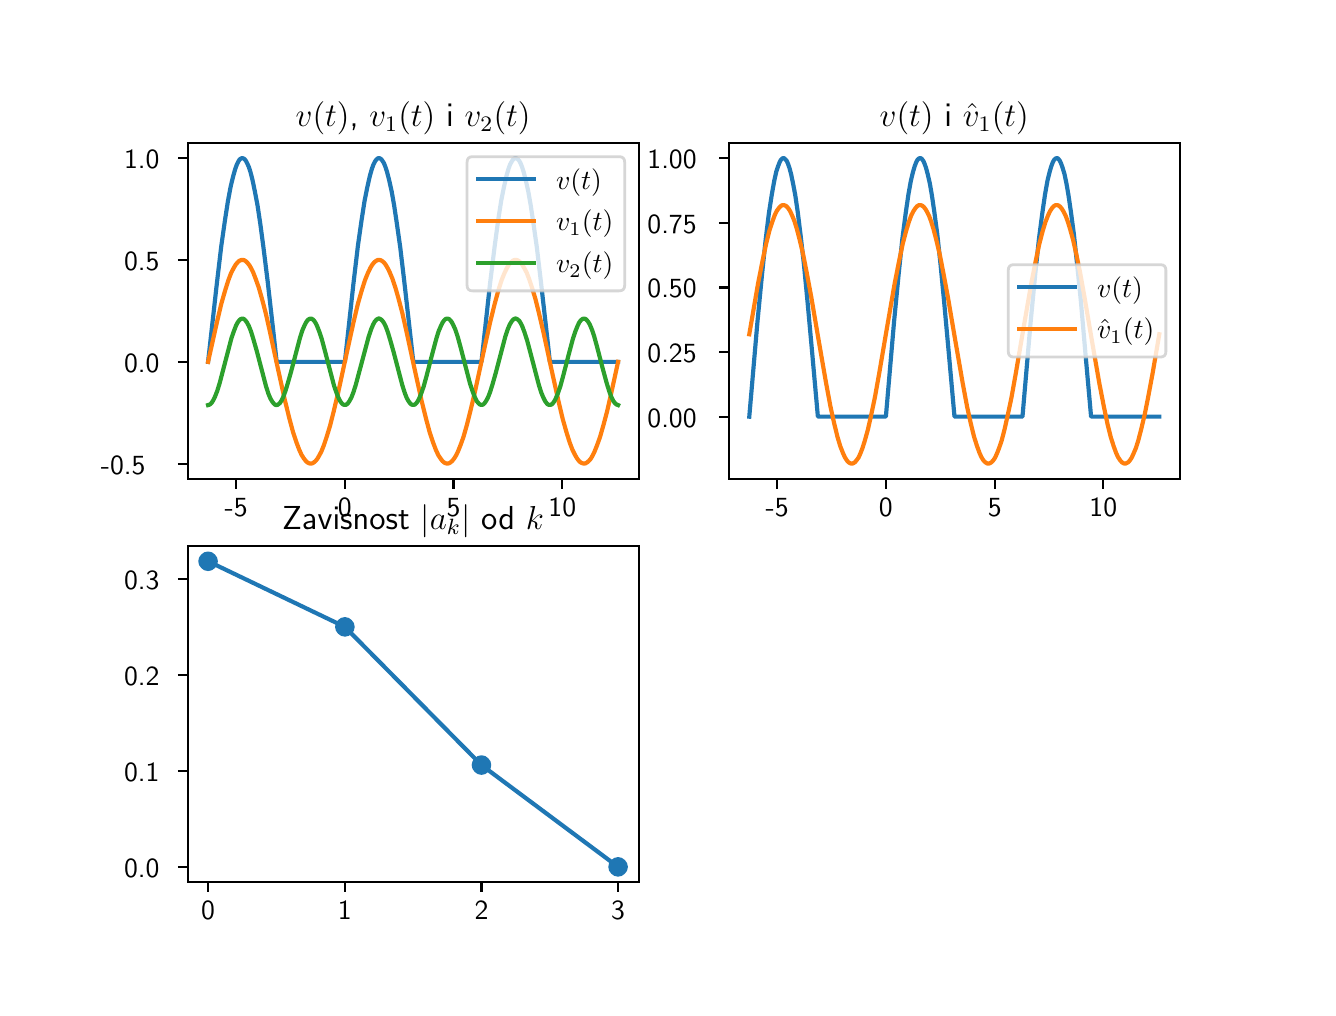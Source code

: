 \begingroup%
\makeatletter%
\begin{pgfpicture}%
\pgfpathrectangle{\pgfpointorigin}{\pgfqpoint{6.4in}{4.8in}}%
\pgfusepath{use as bounding box, clip}%
\begin{pgfscope}%
\pgfsetbuttcap%
\pgfsetmiterjoin%
\definecolor{currentfill}{rgb}{1.0,1.0,1.0}%
\pgfsetfillcolor{currentfill}%
\pgfsetlinewidth{0.0pt}%
\definecolor{currentstroke}{rgb}{1.0,1.0,1.0}%
\pgfsetstrokecolor{currentstroke}%
\pgfsetdash{}{0pt}%
\pgfpathmoveto{\pgfqpoint{0.0in}{0.0in}}%
\pgfpathlineto{\pgfqpoint{6.4in}{0.0in}}%
\pgfpathlineto{\pgfqpoint{6.4in}{4.8in}}%
\pgfpathlineto{\pgfqpoint{0.0in}{4.8in}}%
\pgfpathclose%
\pgfusepath{fill}%
\end{pgfscope}%
\begin{pgfscope}%
\pgfsetbuttcap%
\pgfsetmiterjoin%
\definecolor{currentfill}{rgb}{1.0,1.0,1.0}%
\pgfsetfillcolor{currentfill}%
\pgfsetlinewidth{0.0pt}%
\definecolor{currentstroke}{rgb}{0.0,0.0,0.0}%
\pgfsetstrokecolor{currentstroke}%
\pgfsetstrokeopacity{0.0}%
\pgfsetdash{}{0pt}%
\pgfpathmoveto{\pgfqpoint{0.8in}{2.544in}}%
\pgfpathlineto{\pgfqpoint{3.055in}{2.544in}}%
\pgfpathlineto{\pgfqpoint{3.055in}{4.224in}}%
\pgfpathlineto{\pgfqpoint{0.8in}{4.224in}}%
\pgfpathclose%
\pgfusepath{fill}%
\end{pgfscope}%
\begin{pgfscope}%
\pgfsetbuttcap%
\pgfsetroundjoin%
\definecolor{currentfill}{rgb}{0.0,0.0,0.0}%
\pgfsetfillcolor{currentfill}%
\pgfsetlinewidth{0.803pt}%
\definecolor{currentstroke}{rgb}{0.0,0.0,0.0}%
\pgfsetstrokecolor{currentstroke}%
\pgfsetdash{}{0pt}%
\pgfsys@defobject{currentmarker}{\pgfqpoint{0.0in}{-0.049in}}{\pgfqpoint{0.0in}{0.0in}}{%
\pgfpathmoveto{\pgfqpoint{0.0in}{0.0in}}%
\pgfpathlineto{\pgfqpoint{0.0in}{-0.049in}}%
\pgfusepath{stroke,fill}%
}%
\begin{pgfscope}%
\pgfsys@transformshift{1.042in}{2.544in}%
\pgfsys@useobject{currentmarker}{}%
\end{pgfscope}%
\end{pgfscope}%
\begin{pgfscope}%
\definecolor{textcolor}{rgb}{0.0,0.0,0.0}%
\pgfsetstrokecolor{textcolor}%
\pgfsetfillcolor{textcolor}%
\pgftext[x=1.042in,y=2.447in,,top]{\color{textcolor}\sffamily\fontsize{10.0}{12.0}\selectfont −5}%
\end{pgfscope}%
\begin{pgfscope}%
\pgfsetbuttcap%
\pgfsetroundjoin%
\definecolor{currentfill}{rgb}{0.0,0.0,0.0}%
\pgfsetfillcolor{currentfill}%
\pgfsetlinewidth{0.803pt}%
\definecolor{currentstroke}{rgb}{0.0,0.0,0.0}%
\pgfsetstrokecolor{currentstroke}%
\pgfsetdash{}{0pt}%
\pgfsys@defobject{currentmarker}{\pgfqpoint{0.0in}{-0.049in}}{\pgfqpoint{0.0in}{0.0in}}{%
\pgfpathmoveto{\pgfqpoint{0.0in}{0.0in}}%
\pgfpathlineto{\pgfqpoint{0.0in}{-0.049in}}%
\pgfusepath{stroke,fill}%
}%
\begin{pgfscope}%
\pgfsys@transformshift{1.586in}{2.544in}%
\pgfsys@useobject{currentmarker}{}%
\end{pgfscope}%
\end{pgfscope}%
\begin{pgfscope}%
\definecolor{textcolor}{rgb}{0.0,0.0,0.0}%
\pgfsetstrokecolor{textcolor}%
\pgfsetfillcolor{textcolor}%
\pgftext[x=1.586in,y=2.447in,,top]{\color{textcolor}\sffamily\fontsize{10.0}{12.0}\selectfont 0}%
\end{pgfscope}%
\begin{pgfscope}%
\pgfsetbuttcap%
\pgfsetroundjoin%
\definecolor{currentfill}{rgb}{0.0,0.0,0.0}%
\pgfsetfillcolor{currentfill}%
\pgfsetlinewidth{0.803pt}%
\definecolor{currentstroke}{rgb}{0.0,0.0,0.0}%
\pgfsetstrokecolor{currentstroke}%
\pgfsetdash{}{0pt}%
\pgfsys@defobject{currentmarker}{\pgfqpoint{0.0in}{-0.049in}}{\pgfqpoint{0.0in}{0.0in}}{%
\pgfpathmoveto{\pgfqpoint{0.0in}{0.0in}}%
\pgfpathlineto{\pgfqpoint{0.0in}{-0.049in}}%
\pgfusepath{stroke,fill}%
}%
\begin{pgfscope}%
\pgfsys@transformshift{2.129in}{2.544in}%
\pgfsys@useobject{currentmarker}{}%
\end{pgfscope}%
\end{pgfscope}%
\begin{pgfscope}%
\definecolor{textcolor}{rgb}{0.0,0.0,0.0}%
\pgfsetstrokecolor{textcolor}%
\pgfsetfillcolor{textcolor}%
\pgftext[x=2.129in,y=2.447in,,top]{\color{textcolor}\sffamily\fontsize{10.0}{12.0}\selectfont 5}%
\end{pgfscope}%
\begin{pgfscope}%
\pgfsetbuttcap%
\pgfsetroundjoin%
\definecolor{currentfill}{rgb}{0.0,0.0,0.0}%
\pgfsetfillcolor{currentfill}%
\pgfsetlinewidth{0.803pt}%
\definecolor{currentstroke}{rgb}{0.0,0.0,0.0}%
\pgfsetstrokecolor{currentstroke}%
\pgfsetdash{}{0pt}%
\pgfsys@defobject{currentmarker}{\pgfqpoint{0.0in}{-0.049in}}{\pgfqpoint{0.0in}{0.0in}}{%
\pgfpathmoveto{\pgfqpoint{0.0in}{0.0in}}%
\pgfpathlineto{\pgfqpoint{0.0in}{-0.049in}}%
\pgfusepath{stroke,fill}%
}%
\begin{pgfscope}%
\pgfsys@transformshift{2.673in}{2.544in}%
\pgfsys@useobject{currentmarker}{}%
\end{pgfscope}%
\end{pgfscope}%
\begin{pgfscope}%
\definecolor{textcolor}{rgb}{0.0,0.0,0.0}%
\pgfsetstrokecolor{textcolor}%
\pgfsetfillcolor{textcolor}%
\pgftext[x=2.673in,y=2.447in,,top]{\color{textcolor}\sffamily\fontsize{10.0}{12.0}\selectfont 10}%
\end{pgfscope}%
\begin{pgfscope}%
\pgfsetbuttcap%
\pgfsetroundjoin%
\definecolor{currentfill}{rgb}{0.0,0.0,0.0}%
\pgfsetfillcolor{currentfill}%
\pgfsetlinewidth{0.803pt}%
\definecolor{currentstroke}{rgb}{0.0,0.0,0.0}%
\pgfsetstrokecolor{currentstroke}%
\pgfsetdash{}{0pt}%
\pgfsys@defobject{currentmarker}{\pgfqpoint{-0.049in}{0.0in}}{\pgfqpoint{0.0in}{0.0in}}{%
\pgfpathmoveto{\pgfqpoint{-0.0in}{0.0in}}%
\pgfpathlineto{\pgfqpoint{-0.049in}{0.0in}}%
\pgfusepath{stroke,fill}%
}%
\begin{pgfscope}%
\pgfsys@transformshift{0.8in}{2.62in}%
\pgfsys@useobject{currentmarker}{}%
\end{pgfscope}%
\end{pgfscope}%
\begin{pgfscope}%
\definecolor{textcolor}{rgb}{0.0,0.0,0.0}%
\pgfsetstrokecolor{textcolor}%
\pgfsetfillcolor{textcolor}%
\pgftext[x=0.366in, y=2.568in, left, base]{\color{textcolor}\sffamily\fontsize{10.0}{12.0}\selectfont −0.5}%
\end{pgfscope}%
\begin{pgfscope}%
\pgfsetbuttcap%
\pgfsetroundjoin%
\definecolor{currentfill}{rgb}{0.0,0.0,0.0}%
\pgfsetfillcolor{currentfill}%
\pgfsetlinewidth{0.803pt}%
\definecolor{currentstroke}{rgb}{0.0,0.0,0.0}%
\pgfsetstrokecolor{currentstroke}%
\pgfsetdash{}{0pt}%
\pgfsys@defobject{currentmarker}{\pgfqpoint{-0.049in}{0.0in}}{\pgfqpoint{0.0in}{0.0in}}{%
\pgfpathmoveto{\pgfqpoint{-0.0in}{0.0in}}%
\pgfpathlineto{\pgfqpoint{-0.049in}{0.0in}}%
\pgfusepath{stroke,fill}%
}%
\begin{pgfscope}%
\pgfsys@transformshift{0.8in}{3.129in}%
\pgfsys@useobject{currentmarker}{}%
\end{pgfscope}%
\end{pgfscope}%
\begin{pgfscope}%
\definecolor{textcolor}{rgb}{0.0,0.0,0.0}%
\pgfsetstrokecolor{textcolor}%
\pgfsetfillcolor{textcolor}%
\pgftext[x=0.482in, y=3.077in, left, base]{\color{textcolor}\sffamily\fontsize{10.0}{12.0}\selectfont 0.0}%
\end{pgfscope}%
\begin{pgfscope}%
\pgfsetbuttcap%
\pgfsetroundjoin%
\definecolor{currentfill}{rgb}{0.0,0.0,0.0}%
\pgfsetfillcolor{currentfill}%
\pgfsetlinewidth{0.803pt}%
\definecolor{currentstroke}{rgb}{0.0,0.0,0.0}%
\pgfsetstrokecolor{currentstroke}%
\pgfsetdash{}{0pt}%
\pgfsys@defobject{currentmarker}{\pgfqpoint{-0.049in}{0.0in}}{\pgfqpoint{0.0in}{0.0in}}{%
\pgfpathmoveto{\pgfqpoint{-0.0in}{0.0in}}%
\pgfpathlineto{\pgfqpoint{-0.049in}{0.0in}}%
\pgfusepath{stroke,fill}%
}%
\begin{pgfscope}%
\pgfsys@transformshift{0.8in}{3.639in}%
\pgfsys@useobject{currentmarker}{}%
\end{pgfscope}%
\end{pgfscope}%
\begin{pgfscope}%
\definecolor{textcolor}{rgb}{0.0,0.0,0.0}%
\pgfsetstrokecolor{textcolor}%
\pgfsetfillcolor{textcolor}%
\pgftext[x=0.482in, y=3.586in, left, base]{\color{textcolor}\sffamily\fontsize{10.0}{12.0}\selectfont 0.5}%
\end{pgfscope}%
\begin{pgfscope}%
\pgfsetbuttcap%
\pgfsetroundjoin%
\definecolor{currentfill}{rgb}{0.0,0.0,0.0}%
\pgfsetfillcolor{currentfill}%
\pgfsetlinewidth{0.803pt}%
\definecolor{currentstroke}{rgb}{0.0,0.0,0.0}%
\pgfsetstrokecolor{currentstroke}%
\pgfsetdash{}{0pt}%
\pgfsys@defobject{currentmarker}{\pgfqpoint{-0.049in}{0.0in}}{\pgfqpoint{0.0in}{0.0in}}{%
\pgfpathmoveto{\pgfqpoint{-0.0in}{0.0in}}%
\pgfpathlineto{\pgfqpoint{-0.049in}{0.0in}}%
\pgfusepath{stroke,fill}%
}%
\begin{pgfscope}%
\pgfsys@transformshift{0.8in}{4.148in}%
\pgfsys@useobject{currentmarker}{}%
\end{pgfscope}%
\end{pgfscope}%
\begin{pgfscope}%
\definecolor{textcolor}{rgb}{0.0,0.0,0.0}%
\pgfsetstrokecolor{textcolor}%
\pgfsetfillcolor{textcolor}%
\pgftext[x=0.482in, y=4.095in, left, base]{\color{textcolor}\sffamily\fontsize{10.0}{12.0}\selectfont 1.0}%
\end{pgfscope}%
\begin{pgfscope}%
\pgfpathrectangle{\pgfqpoint{0.8in}{2.544in}}{\pgfqpoint{2.255in}{1.68in}}%
\pgfusepath{clip}%
\pgfsetrectcap%
\pgfsetroundjoin%
\pgfsetlinewidth{1.506pt}%
\definecolor{currentstroke}{rgb}{0.122,0.467,0.706}%
\pgfsetstrokecolor{currentstroke}%
\pgfsetdash{}{0pt}%
\pgfpathmoveto{\pgfqpoint{0.902in}{3.129in}}%
\pgfpathlineto{\pgfqpoint{0.946in}{3.522in}}%
\pgfpathlineto{\pgfqpoint{0.968in}{3.708in}}%
\pgfpathlineto{\pgfqpoint{0.987in}{3.841in}}%
\pgfpathlineto{\pgfqpoint{1.001in}{3.931in}}%
\pgfpathlineto{\pgfqpoint{1.015in}{4.006in}}%
\pgfpathlineto{\pgfqpoint{1.028in}{4.059in}}%
\pgfpathlineto{\pgfqpoint{1.038in}{4.094in}}%
\pgfpathlineto{\pgfqpoint{1.046in}{4.116in}}%
\pgfpathlineto{\pgfqpoint{1.054in}{4.132in}}%
\pgfpathlineto{\pgfqpoint{1.06in}{4.141in}}%
\pgfpathlineto{\pgfqpoint{1.067in}{4.146in}}%
\pgfpathlineto{\pgfqpoint{1.073in}{4.148in}}%
\pgfpathlineto{\pgfqpoint{1.079in}{4.146in}}%
\pgfpathlineto{\pgfqpoint{1.085in}{4.142in}}%
\pgfpathlineto{\pgfqpoint{1.091in}{4.134in}}%
\pgfpathlineto{\pgfqpoint{1.097in}{4.123in}}%
\pgfpathlineto{\pgfqpoint{1.106in}{4.103in}}%
\pgfpathlineto{\pgfqpoint{1.114in}{4.078in}}%
\pgfpathlineto{\pgfqpoint{1.124in}{4.039in}}%
\pgfpathlineto{\pgfqpoint{1.136in}{3.981in}}%
\pgfpathlineto{\pgfqpoint{1.149in}{3.913in}}%
\pgfpathlineto{\pgfqpoint{1.163in}{3.82in}}%
\pgfpathlineto{\pgfqpoint{1.179in}{3.7in}}%
\pgfpathlineto{\pgfqpoint{1.2in}{3.531in}}%
\pgfpathlineto{\pgfqpoint{1.227in}{3.292in}}%
\pgfpathlineto{\pgfqpoint{1.245in}{3.129in}}%
\pgfpathlineto{\pgfqpoint{1.586in}{3.129in}}%
\pgfpathlineto{\pgfqpoint{1.629in}{3.522in}}%
\pgfpathlineto{\pgfqpoint{1.651in}{3.708in}}%
\pgfpathlineto{\pgfqpoint{1.67in}{3.841in}}%
\pgfpathlineto{\pgfqpoint{1.684in}{3.931in}}%
\pgfpathlineto{\pgfqpoint{1.699in}{4.006in}}%
\pgfpathlineto{\pgfqpoint{1.711in}{4.059in}}%
\pgfpathlineto{\pgfqpoint{1.721in}{4.094in}}%
\pgfpathlineto{\pgfqpoint{1.729in}{4.116in}}%
\pgfpathlineto{\pgfqpoint{1.737in}{4.132in}}%
\pgfpathlineto{\pgfqpoint{1.744in}{4.141in}}%
\pgfpathlineto{\pgfqpoint{1.75in}{4.146in}}%
\pgfpathlineto{\pgfqpoint{1.756in}{4.148in}}%
\pgfpathlineto{\pgfqpoint{1.762in}{4.146in}}%
\pgfpathlineto{\pgfqpoint{1.768in}{4.142in}}%
\pgfpathlineto{\pgfqpoint{1.774in}{4.134in}}%
\pgfpathlineto{\pgfqpoint{1.781in}{4.123in}}%
\pgfpathlineto{\pgfqpoint{1.789in}{4.103in}}%
\pgfpathlineto{\pgfqpoint{1.797in}{4.078in}}%
\pgfpathlineto{\pgfqpoint{1.807in}{4.039in}}%
\pgfpathlineto{\pgfqpoint{1.82in}{3.981in}}%
\pgfpathlineto{\pgfqpoint{1.832in}{3.913in}}%
\pgfpathlineto{\pgfqpoint{1.846in}{3.82in}}%
\pgfpathlineto{\pgfqpoint{1.863in}{3.7in}}%
\pgfpathlineto{\pgfqpoint{1.883in}{3.531in}}%
\pgfpathlineto{\pgfqpoint{1.91in}{3.292in}}%
\pgfpathlineto{\pgfqpoint{1.928in}{3.129in}}%
\pgfpathlineto{\pgfqpoint{2.269in}{3.129in}}%
\pgfpathlineto{\pgfqpoint{2.312in}{3.522in}}%
\pgfpathlineto{\pgfqpoint{2.335in}{3.708in}}%
\pgfpathlineto{\pgfqpoint{2.353in}{3.841in}}%
\pgfpathlineto{\pgfqpoint{2.367in}{3.931in}}%
\pgfpathlineto{\pgfqpoint{2.382in}{4.006in}}%
\pgfpathlineto{\pgfqpoint{2.394in}{4.059in}}%
\pgfpathlineto{\pgfqpoint{2.404in}{4.094in}}%
\pgfpathlineto{\pgfqpoint{2.412in}{4.116in}}%
\pgfpathlineto{\pgfqpoint{2.421in}{4.132in}}%
\pgfpathlineto{\pgfqpoint{2.427in}{4.141in}}%
\pgfpathlineto{\pgfqpoint{2.433in}{4.146in}}%
\pgfpathlineto{\pgfqpoint{2.439in}{4.148in}}%
\pgfpathlineto{\pgfqpoint{2.445in}{4.146in}}%
\pgfpathlineto{\pgfqpoint{2.451in}{4.142in}}%
\pgfpathlineto{\pgfqpoint{2.458in}{4.134in}}%
\pgfpathlineto{\pgfqpoint{2.464in}{4.123in}}%
\pgfpathlineto{\pgfqpoint{2.472in}{4.103in}}%
\pgfpathlineto{\pgfqpoint{2.48in}{4.078in}}%
\pgfpathlineto{\pgfqpoint{2.49in}{4.039in}}%
\pgfpathlineto{\pgfqpoint{2.503in}{3.981in}}%
\pgfpathlineto{\pgfqpoint{2.515in}{3.913in}}%
\pgfpathlineto{\pgfqpoint{2.529in}{3.82in}}%
\pgfpathlineto{\pgfqpoint{2.546in}{3.7in}}%
\pgfpathlineto{\pgfqpoint{2.566in}{3.531in}}%
\pgfpathlineto{\pgfqpoint{2.593in}{3.292in}}%
\pgfpathlineto{\pgfqpoint{2.611in}{3.129in}}%
\pgfpathlineto{\pgfqpoint{2.952in}{3.129in}}%
\pgfpathlineto{\pgfqpoint{2.952in}{3.129in}}%
\pgfusepath{stroke}%
\end{pgfscope}%
\begin{pgfscope}%
\pgfpathrectangle{\pgfqpoint{0.8in}{2.544in}}{\pgfqpoint{2.255in}{1.68in}}%
\pgfusepath{clip}%
\pgfsetrectcap%
\pgfsetroundjoin%
\pgfsetlinewidth{1.506pt}%
\definecolor{currentstroke}{rgb}{1.0,0.498,0.055}%
\pgfsetstrokecolor{currentstroke}%
\pgfsetdash{}{0pt}%
\pgfpathmoveto{\pgfqpoint{0.902in}{3.129in}}%
\pgfpathlineto{\pgfqpoint{0.946in}{3.326in}}%
\pgfpathlineto{\pgfqpoint{0.968in}{3.419in}}%
\pgfpathlineto{\pgfqpoint{0.987in}{3.485in}}%
\pgfpathlineto{\pgfqpoint{1.003in}{3.536in}}%
\pgfpathlineto{\pgfqpoint{1.017in}{3.573in}}%
\pgfpathlineto{\pgfqpoint{1.03in}{3.598in}}%
\pgfpathlineto{\pgfqpoint{1.04in}{3.615in}}%
\pgfpathlineto{\pgfqpoint{1.05in}{3.627in}}%
\pgfpathlineto{\pgfqpoint{1.058in}{3.634in}}%
\pgfpathlineto{\pgfqpoint{1.067in}{3.638in}}%
\pgfpathlineto{\pgfqpoint{1.075in}{3.639in}}%
\pgfpathlineto{\pgfqpoint{1.083in}{3.637in}}%
\pgfpathlineto{\pgfqpoint{1.091in}{3.632in}}%
\pgfpathlineto{\pgfqpoint{1.099in}{3.624in}}%
\pgfpathlineto{\pgfqpoint{1.108in}{3.613in}}%
\pgfpathlineto{\pgfqpoint{1.118in}{3.596in}}%
\pgfpathlineto{\pgfqpoint{1.128in}{3.575in}}%
\pgfpathlineto{\pgfqpoint{1.14in}{3.544in}}%
\pgfpathlineto{\pgfqpoint{1.155in}{3.502in}}%
\pgfpathlineto{\pgfqpoint{1.171in}{3.446in}}%
\pgfpathlineto{\pgfqpoint{1.19in}{3.374in}}%
\pgfpathlineto{\pgfqpoint{1.212in}{3.276in}}%
\pgfpathlineto{\pgfqpoint{1.249in}{3.105in}}%
\pgfpathlineto{\pgfqpoint{1.286in}{2.937in}}%
\pgfpathlineto{\pgfqpoint{1.309in}{2.844in}}%
\pgfpathlineto{\pgfqpoint{1.327in}{2.777in}}%
\pgfpathlineto{\pgfqpoint{1.344in}{2.726in}}%
\pgfpathlineto{\pgfqpoint{1.358in}{2.689in}}%
\pgfpathlineto{\pgfqpoint{1.37in}{2.663in}}%
\pgfpathlineto{\pgfqpoint{1.381in}{2.646in}}%
\pgfpathlineto{\pgfqpoint{1.391in}{2.633in}}%
\pgfpathlineto{\pgfqpoint{1.399in}{2.626in}}%
\pgfpathlineto{\pgfqpoint{1.407in}{2.622in}}%
\pgfpathlineto{\pgfqpoint{1.415in}{2.62in}}%
\pgfpathlineto{\pgfqpoint{1.424in}{2.622in}}%
\pgfpathlineto{\pgfqpoint{1.432in}{2.627in}}%
\pgfpathlineto{\pgfqpoint{1.44in}{2.634in}}%
\pgfpathlineto{\pgfqpoint{1.448in}{2.644in}}%
\pgfpathlineto{\pgfqpoint{1.458in}{2.661in}}%
\pgfpathlineto{\pgfqpoint{1.469in}{2.682in}}%
\pgfpathlineto{\pgfqpoint{1.481in}{2.712in}}%
\pgfpathlineto{\pgfqpoint{1.495in}{2.754in}}%
\pgfpathlineto{\pgfqpoint{1.512in}{2.81in}}%
\pgfpathlineto{\pgfqpoint{1.53in}{2.881in}}%
\pgfpathlineto{\pgfqpoint{1.553in}{2.978in}}%
\pgfpathlineto{\pgfqpoint{1.59in}{3.149in}}%
\pgfpathlineto{\pgfqpoint{1.629in}{3.326in}}%
\pgfpathlineto{\pgfqpoint{1.651in}{3.419in}}%
\pgfpathlineto{\pgfqpoint{1.67in}{3.485in}}%
\pgfpathlineto{\pgfqpoint{1.686in}{3.536in}}%
\pgfpathlineto{\pgfqpoint{1.701in}{3.573in}}%
\pgfpathlineto{\pgfqpoint{1.713in}{3.598in}}%
\pgfpathlineto{\pgfqpoint{1.723in}{3.615in}}%
\pgfpathlineto{\pgfqpoint{1.733in}{3.627in}}%
\pgfpathlineto{\pgfqpoint{1.742in}{3.634in}}%
\pgfpathlineto{\pgfqpoint{1.75in}{3.638in}}%
\pgfpathlineto{\pgfqpoint{1.758in}{3.639in}}%
\pgfpathlineto{\pgfqpoint{1.766in}{3.637in}}%
\pgfpathlineto{\pgfqpoint{1.774in}{3.632in}}%
\pgfpathlineto{\pgfqpoint{1.783in}{3.624in}}%
\pgfpathlineto{\pgfqpoint{1.791in}{3.613in}}%
\pgfpathlineto{\pgfqpoint{1.801in}{3.596in}}%
\pgfpathlineto{\pgfqpoint{1.811in}{3.575in}}%
\pgfpathlineto{\pgfqpoint{1.824in}{3.544in}}%
\pgfpathlineto{\pgfqpoint{1.838in}{3.502in}}%
\pgfpathlineto{\pgfqpoint{1.854in}{3.446in}}%
\pgfpathlineto{\pgfqpoint{1.873in}{3.374in}}%
\pgfpathlineto{\pgfqpoint{1.895in}{3.276in}}%
\pgfpathlineto{\pgfqpoint{1.932in}{3.105in}}%
\pgfpathlineto{\pgfqpoint{1.969in}{2.937in}}%
\pgfpathlineto{\pgfqpoint{1.992in}{2.844in}}%
\pgfpathlineto{\pgfqpoint{2.01in}{2.777in}}%
\pgfpathlineto{\pgfqpoint{2.027in}{2.726in}}%
\pgfpathlineto{\pgfqpoint{2.041in}{2.689in}}%
\pgfpathlineto{\pgfqpoint{2.053in}{2.663in}}%
\pgfpathlineto{\pgfqpoint{2.064in}{2.646in}}%
\pgfpathlineto{\pgfqpoint{2.074in}{2.633in}}%
\pgfpathlineto{\pgfqpoint{2.082in}{2.626in}}%
\pgfpathlineto{\pgfqpoint{2.09in}{2.622in}}%
\pgfpathlineto{\pgfqpoint{2.099in}{2.62in}}%
\pgfpathlineto{\pgfqpoint{2.107in}{2.622in}}%
\pgfpathlineto{\pgfqpoint{2.115in}{2.627in}}%
\pgfpathlineto{\pgfqpoint{2.123in}{2.634in}}%
\pgfpathlineto{\pgfqpoint{2.131in}{2.644in}}%
\pgfpathlineto{\pgfqpoint{2.142in}{2.661in}}%
\pgfpathlineto{\pgfqpoint{2.152in}{2.682in}}%
\pgfpathlineto{\pgfqpoint{2.164in}{2.712in}}%
\pgfpathlineto{\pgfqpoint{2.179in}{2.754in}}%
\pgfpathlineto{\pgfqpoint{2.195in}{2.81in}}%
\pgfpathlineto{\pgfqpoint{2.213in}{2.881in}}%
\pgfpathlineto{\pgfqpoint{2.236in}{2.978in}}%
\pgfpathlineto{\pgfqpoint{2.273in}{3.149in}}%
\pgfpathlineto{\pgfqpoint{2.312in}{3.326in}}%
\pgfpathlineto{\pgfqpoint{2.335in}{3.419in}}%
\pgfpathlineto{\pgfqpoint{2.353in}{3.485in}}%
\pgfpathlineto{\pgfqpoint{2.369in}{3.536in}}%
\pgfpathlineto{\pgfqpoint{2.384in}{3.573in}}%
\pgfpathlineto{\pgfqpoint{2.396in}{3.598in}}%
\pgfpathlineto{\pgfqpoint{2.406in}{3.615in}}%
\pgfpathlineto{\pgfqpoint{2.417in}{3.627in}}%
\pgfpathlineto{\pgfqpoint{2.425in}{3.634in}}%
\pgfpathlineto{\pgfqpoint{2.433in}{3.638in}}%
\pgfpathlineto{\pgfqpoint{2.441in}{3.639in}}%
\pgfpathlineto{\pgfqpoint{2.449in}{3.637in}}%
\pgfpathlineto{\pgfqpoint{2.458in}{3.632in}}%
\pgfpathlineto{\pgfqpoint{2.466in}{3.624in}}%
\pgfpathlineto{\pgfqpoint{2.474in}{3.613in}}%
\pgfpathlineto{\pgfqpoint{2.484in}{3.596in}}%
\pgfpathlineto{\pgfqpoint{2.495in}{3.575in}}%
\pgfpathlineto{\pgfqpoint{2.507in}{3.544in}}%
\pgfpathlineto{\pgfqpoint{2.521in}{3.502in}}%
\pgfpathlineto{\pgfqpoint{2.538in}{3.446in}}%
\pgfpathlineto{\pgfqpoint{2.556in}{3.374in}}%
\pgfpathlineto{\pgfqpoint{2.579in}{3.276in}}%
\pgfpathlineto{\pgfqpoint{2.616in}{3.105in}}%
\pgfpathlineto{\pgfqpoint{2.653in}{2.937in}}%
\pgfpathlineto{\pgfqpoint{2.675in}{2.844in}}%
\pgfpathlineto{\pgfqpoint{2.694in}{2.777in}}%
\pgfpathlineto{\pgfqpoint{2.71in}{2.726in}}%
\pgfpathlineto{\pgfqpoint{2.724in}{2.689in}}%
\pgfpathlineto{\pgfqpoint{2.737in}{2.663in}}%
\pgfpathlineto{\pgfqpoint{2.747in}{2.646in}}%
\pgfpathlineto{\pgfqpoint{2.757in}{2.633in}}%
\pgfpathlineto{\pgfqpoint{2.765in}{2.626in}}%
\pgfpathlineto{\pgfqpoint{2.774in}{2.622in}}%
\pgfpathlineto{\pgfqpoint{2.782in}{2.62in}}%
\pgfpathlineto{\pgfqpoint{2.79in}{2.622in}}%
\pgfpathlineto{\pgfqpoint{2.798in}{2.627in}}%
\pgfpathlineto{\pgfqpoint{2.806in}{2.634in}}%
\pgfpathlineto{\pgfqpoint{2.815in}{2.644in}}%
\pgfpathlineto{\pgfqpoint{2.825in}{2.661in}}%
\pgfpathlineto{\pgfqpoint{2.835in}{2.682in}}%
\pgfpathlineto{\pgfqpoint{2.847in}{2.712in}}%
\pgfpathlineto{\pgfqpoint{2.862in}{2.754in}}%
\pgfpathlineto{\pgfqpoint{2.878in}{2.81in}}%
\pgfpathlineto{\pgfqpoint{2.897in}{2.881in}}%
\pgfpathlineto{\pgfqpoint{2.919in}{2.978in}}%
\pgfpathlineto{\pgfqpoint{2.952in}{3.129in}}%
\pgfpathlineto{\pgfqpoint{2.952in}{3.129in}}%
\pgfusepath{stroke}%
\end{pgfscope}%
\begin{pgfscope}%
\pgfpathrectangle{\pgfqpoint{0.8in}{2.544in}}{\pgfqpoint{2.255in}{1.68in}}%
\pgfusepath{clip}%
\pgfsetrectcap%
\pgfsetroundjoin%
\pgfsetlinewidth{1.506pt}%
\definecolor{currentstroke}{rgb}{0.173,0.627,0.173}%
\pgfsetstrokecolor{currentstroke}%
\pgfsetdash{}{0pt}%
\pgfpathmoveto{\pgfqpoint{0.902in}{2.913in}}%
\pgfpathlineto{\pgfqpoint{0.909in}{2.915in}}%
\pgfpathlineto{\pgfqpoint{0.915in}{2.919in}}%
\pgfpathlineto{\pgfqpoint{0.921in}{2.926in}}%
\pgfpathlineto{\pgfqpoint{0.929in}{2.939in}}%
\pgfpathlineto{\pgfqpoint{0.937in}{2.956in}}%
\pgfpathlineto{\pgfqpoint{0.948in}{2.984in}}%
\pgfpathlineto{\pgfqpoint{0.96in}{3.023in}}%
\pgfpathlineto{\pgfqpoint{0.976in}{3.084in}}%
\pgfpathlineto{\pgfqpoint{1.019in}{3.248in}}%
\pgfpathlineto{\pgfqpoint{1.032in}{3.285in}}%
\pgfpathlineto{\pgfqpoint{1.042in}{3.311in}}%
\pgfpathlineto{\pgfqpoint{1.05in}{3.326in}}%
\pgfpathlineto{\pgfqpoint{1.058in}{3.337in}}%
\pgfpathlineto{\pgfqpoint{1.065in}{3.343in}}%
\pgfpathlineto{\pgfqpoint{1.071in}{3.345in}}%
\pgfpathlineto{\pgfqpoint{1.077in}{3.345in}}%
\pgfpathlineto{\pgfqpoint{1.083in}{3.342in}}%
\pgfpathlineto{\pgfqpoint{1.089in}{3.336in}}%
\pgfpathlineto{\pgfqpoint{1.097in}{3.325in}}%
\pgfpathlineto{\pgfqpoint{1.106in}{3.308in}}%
\pgfpathlineto{\pgfqpoint{1.116in}{3.283in}}%
\pgfpathlineto{\pgfqpoint{1.128in}{3.244in}}%
\pgfpathlineto{\pgfqpoint{1.145in}{3.185in}}%
\pgfpathlineto{\pgfqpoint{1.192in}{3.006in}}%
\pgfpathlineto{\pgfqpoint{1.204in}{2.969in}}%
\pgfpathlineto{\pgfqpoint{1.214in}{2.945in}}%
\pgfpathlineto{\pgfqpoint{1.223in}{2.93in}}%
\pgfpathlineto{\pgfqpoint{1.231in}{2.92in}}%
\pgfpathlineto{\pgfqpoint{1.237in}{2.915in}}%
\pgfpathlineto{\pgfqpoint{1.243in}{2.913in}}%
\pgfpathlineto{\pgfqpoint{1.249in}{2.914in}}%
\pgfpathlineto{\pgfqpoint{1.255in}{2.918in}}%
\pgfpathlineto{\pgfqpoint{1.262in}{2.924in}}%
\pgfpathlineto{\pgfqpoint{1.27in}{2.937in}}%
\pgfpathlineto{\pgfqpoint{1.278in}{2.954in}}%
\pgfpathlineto{\pgfqpoint{1.288in}{2.981in}}%
\pgfpathlineto{\pgfqpoint{1.3in}{3.02in}}%
\pgfpathlineto{\pgfqpoint{1.317in}{3.08in}}%
\pgfpathlineto{\pgfqpoint{1.362in}{3.251in}}%
\pgfpathlineto{\pgfqpoint{1.374in}{3.288in}}%
\pgfpathlineto{\pgfqpoint{1.385in}{3.313in}}%
\pgfpathlineto{\pgfqpoint{1.393in}{3.328in}}%
\pgfpathlineto{\pgfqpoint{1.401in}{3.339in}}%
\pgfpathlineto{\pgfqpoint{1.407in}{3.343in}}%
\pgfpathlineto{\pgfqpoint{1.413in}{3.345in}}%
\pgfpathlineto{\pgfqpoint{1.419in}{3.345in}}%
\pgfpathlineto{\pgfqpoint{1.426in}{3.341in}}%
\pgfpathlineto{\pgfqpoint{1.432in}{3.335in}}%
\pgfpathlineto{\pgfqpoint{1.44in}{3.323in}}%
\pgfpathlineto{\pgfqpoint{1.448in}{3.306in}}%
\pgfpathlineto{\pgfqpoint{1.458in}{3.28in}}%
\pgfpathlineto{\pgfqpoint{1.471in}{3.241in}}%
\pgfpathlineto{\pgfqpoint{1.487in}{3.181in}}%
\pgfpathlineto{\pgfqpoint{1.532in}{3.009in}}%
\pgfpathlineto{\pgfqpoint{1.545in}{2.972in}}%
\pgfpathlineto{\pgfqpoint{1.555in}{2.947in}}%
\pgfpathlineto{\pgfqpoint{1.563in}{2.932in}}%
\pgfpathlineto{\pgfqpoint{1.571in}{2.921in}}%
\pgfpathlineto{\pgfqpoint{1.577in}{2.916in}}%
\pgfpathlineto{\pgfqpoint{1.584in}{2.914in}}%
\pgfpathlineto{\pgfqpoint{1.59in}{2.914in}}%
\pgfpathlineto{\pgfqpoint{1.596in}{2.917in}}%
\pgfpathlineto{\pgfqpoint{1.602in}{2.923in}}%
\pgfpathlineto{\pgfqpoint{1.61in}{2.935in}}%
\pgfpathlineto{\pgfqpoint{1.619in}{2.952in}}%
\pgfpathlineto{\pgfqpoint{1.629in}{2.978in}}%
\pgfpathlineto{\pgfqpoint{1.641in}{3.016in}}%
\pgfpathlineto{\pgfqpoint{1.657in}{3.076in}}%
\pgfpathlineto{\pgfqpoint{1.705in}{3.255in}}%
\pgfpathlineto{\pgfqpoint{1.717in}{3.291in}}%
\pgfpathlineto{\pgfqpoint{1.727in}{3.315in}}%
\pgfpathlineto{\pgfqpoint{1.735in}{3.33in}}%
\pgfpathlineto{\pgfqpoint{1.744in}{3.34in}}%
\pgfpathlineto{\pgfqpoint{1.75in}{3.344in}}%
\pgfpathlineto{\pgfqpoint{1.756in}{3.346in}}%
\pgfpathlineto{\pgfqpoint{1.762in}{3.344in}}%
\pgfpathlineto{\pgfqpoint{1.768in}{3.34in}}%
\pgfpathlineto{\pgfqpoint{1.774in}{3.334in}}%
\pgfpathlineto{\pgfqpoint{1.783in}{3.321in}}%
\pgfpathlineto{\pgfqpoint{1.791in}{3.304in}}%
\pgfpathlineto{\pgfqpoint{1.801in}{3.277in}}%
\pgfpathlineto{\pgfqpoint{1.813in}{3.237in}}%
\pgfpathlineto{\pgfqpoint{1.83in}{3.177in}}%
\pgfpathlineto{\pgfqpoint{1.873in}{3.013in}}%
\pgfpathlineto{\pgfqpoint{1.885in}{2.975in}}%
\pgfpathlineto{\pgfqpoint{1.895in}{2.949in}}%
\pgfpathlineto{\pgfqpoint{1.904in}{2.933in}}%
\pgfpathlineto{\pgfqpoint{1.912in}{2.922in}}%
\pgfpathlineto{\pgfqpoint{1.918in}{2.916in}}%
\pgfpathlineto{\pgfqpoint{1.924in}{2.914in}}%
\pgfpathlineto{\pgfqpoint{1.93in}{2.914in}}%
\pgfpathlineto{\pgfqpoint{1.937in}{2.916in}}%
\pgfpathlineto{\pgfqpoint{1.943in}{2.922in}}%
\pgfpathlineto{\pgfqpoint{1.949in}{2.93in}}%
\pgfpathlineto{\pgfqpoint{1.957in}{2.945in}}%
\pgfpathlineto{\pgfqpoint{1.967in}{2.969in}}%
\pgfpathlineto{\pgfqpoint{1.98in}{3.006in}}%
\pgfpathlineto{\pgfqpoint{1.994in}{3.057in}}%
\pgfpathlineto{\pgfqpoint{2.023in}{3.169in}}%
\pgfpathlineto{\pgfqpoint{2.043in}{3.244in}}%
\pgfpathlineto{\pgfqpoint{2.055in}{3.283in}}%
\pgfpathlineto{\pgfqpoint{2.066in}{3.308in}}%
\pgfpathlineto{\pgfqpoint{2.074in}{3.325in}}%
\pgfpathlineto{\pgfqpoint{2.082in}{3.336in}}%
\pgfpathlineto{\pgfqpoint{2.088in}{3.342in}}%
\pgfpathlineto{\pgfqpoint{2.094in}{3.345in}}%
\pgfpathlineto{\pgfqpoint{2.101in}{3.345in}}%
\pgfpathlineto{\pgfqpoint{2.107in}{3.343in}}%
\pgfpathlineto{\pgfqpoint{2.113in}{3.337in}}%
\pgfpathlineto{\pgfqpoint{2.119in}{3.33in}}%
\pgfpathlineto{\pgfqpoint{2.127in}{3.315in}}%
\pgfpathlineto{\pgfqpoint{2.138in}{3.291in}}%
\pgfpathlineto{\pgfqpoint{2.15in}{3.255in}}%
\pgfpathlineto{\pgfqpoint{2.164in}{3.204in}}%
\pgfpathlineto{\pgfqpoint{2.191in}{3.1in}}%
\pgfpathlineto{\pgfqpoint{2.211in}{3.023in}}%
\pgfpathlineto{\pgfqpoint{2.226in}{2.978in}}%
\pgfpathlineto{\pgfqpoint{2.236in}{2.952in}}%
\pgfpathlineto{\pgfqpoint{2.246in}{2.932in}}%
\pgfpathlineto{\pgfqpoint{2.255in}{2.921in}}%
\pgfpathlineto{\pgfqpoint{2.261in}{2.916in}}%
\pgfpathlineto{\pgfqpoint{2.267in}{2.914in}}%
\pgfpathlineto{\pgfqpoint{2.273in}{2.914in}}%
\pgfpathlineto{\pgfqpoint{2.279in}{2.917in}}%
\pgfpathlineto{\pgfqpoint{2.285in}{2.923in}}%
\pgfpathlineto{\pgfqpoint{2.293in}{2.935in}}%
\pgfpathlineto{\pgfqpoint{2.302in}{2.952in}}%
\pgfpathlineto{\pgfqpoint{2.312in}{2.978in}}%
\pgfpathlineto{\pgfqpoint{2.324in}{3.016in}}%
\pgfpathlineto{\pgfqpoint{2.341in}{3.076in}}%
\pgfpathlineto{\pgfqpoint{2.388in}{3.255in}}%
\pgfpathlineto{\pgfqpoint{2.4in}{3.291in}}%
\pgfpathlineto{\pgfqpoint{2.41in}{3.315in}}%
\pgfpathlineto{\pgfqpoint{2.419in}{3.33in}}%
\pgfpathlineto{\pgfqpoint{2.427in}{3.34in}}%
\pgfpathlineto{\pgfqpoint{2.433in}{3.344in}}%
\pgfpathlineto{\pgfqpoint{2.439in}{3.346in}}%
\pgfpathlineto{\pgfqpoint{2.445in}{3.344in}}%
\pgfpathlineto{\pgfqpoint{2.451in}{3.34in}}%
\pgfpathlineto{\pgfqpoint{2.458in}{3.334in}}%
\pgfpathlineto{\pgfqpoint{2.466in}{3.321in}}%
\pgfpathlineto{\pgfqpoint{2.474in}{3.304in}}%
\pgfpathlineto{\pgfqpoint{2.484in}{3.277in}}%
\pgfpathlineto{\pgfqpoint{2.497in}{3.237in}}%
\pgfpathlineto{\pgfqpoint{2.513in}{3.177in}}%
\pgfpathlineto{\pgfqpoint{2.556in}{3.013in}}%
\pgfpathlineto{\pgfqpoint{2.568in}{2.975in}}%
\pgfpathlineto{\pgfqpoint{2.579in}{2.949in}}%
\pgfpathlineto{\pgfqpoint{2.587in}{2.933in}}%
\pgfpathlineto{\pgfqpoint{2.595in}{2.922in}}%
\pgfpathlineto{\pgfqpoint{2.601in}{2.916in}}%
\pgfpathlineto{\pgfqpoint{2.607in}{2.914in}}%
\pgfpathlineto{\pgfqpoint{2.614in}{2.914in}}%
\pgfpathlineto{\pgfqpoint{2.62in}{2.916in}}%
\pgfpathlineto{\pgfqpoint{2.626in}{2.922in}}%
\pgfpathlineto{\pgfqpoint{2.632in}{2.93in}}%
\pgfpathlineto{\pgfqpoint{2.64in}{2.945in}}%
\pgfpathlineto{\pgfqpoint{2.65in}{2.969in}}%
\pgfpathlineto{\pgfqpoint{2.663in}{3.006in}}%
\pgfpathlineto{\pgfqpoint{2.677in}{3.057in}}%
\pgfpathlineto{\pgfqpoint{2.706in}{3.169in}}%
\pgfpathlineto{\pgfqpoint{2.726in}{3.244in}}%
\pgfpathlineto{\pgfqpoint{2.739in}{3.283in}}%
\pgfpathlineto{\pgfqpoint{2.749in}{3.308in}}%
\pgfpathlineto{\pgfqpoint{2.757in}{3.325in}}%
\pgfpathlineto{\pgfqpoint{2.765in}{3.336in}}%
\pgfpathlineto{\pgfqpoint{2.772in}{3.342in}}%
\pgfpathlineto{\pgfqpoint{2.778in}{3.345in}}%
\pgfpathlineto{\pgfqpoint{2.784in}{3.345in}}%
\pgfpathlineto{\pgfqpoint{2.79in}{3.343in}}%
\pgfpathlineto{\pgfqpoint{2.796in}{3.337in}}%
\pgfpathlineto{\pgfqpoint{2.802in}{3.33in}}%
\pgfpathlineto{\pgfqpoint{2.811in}{3.315in}}%
\pgfpathlineto{\pgfqpoint{2.821in}{3.291in}}%
\pgfpathlineto{\pgfqpoint{2.833in}{3.255in}}%
\pgfpathlineto{\pgfqpoint{2.847in}{3.204in}}%
\pgfpathlineto{\pgfqpoint{2.874in}{3.1in}}%
\pgfpathlineto{\pgfqpoint{2.895in}{3.023in}}%
\pgfpathlineto{\pgfqpoint{2.909in}{2.978in}}%
\pgfpathlineto{\pgfqpoint{2.919in}{2.952in}}%
\pgfpathlineto{\pgfqpoint{2.929in}{2.932in}}%
\pgfpathlineto{\pgfqpoint{2.938in}{2.921in}}%
\pgfpathlineto{\pgfqpoint{2.944in}{2.916in}}%
\pgfpathlineto{\pgfqpoint{2.95in}{2.914in}}%
\pgfpathlineto{\pgfqpoint{2.952in}{2.913in}}%
\pgfpathlineto{\pgfqpoint{2.952in}{2.913in}}%
\pgfusepath{stroke}%
\end{pgfscope}%
\begin{pgfscope}%
\pgfsetrectcap%
\pgfsetmiterjoin%
\pgfsetlinewidth{0.803pt}%
\definecolor{currentstroke}{rgb}{0.0,0.0,0.0}%
\pgfsetstrokecolor{currentstroke}%
\pgfsetdash{}{0pt}%
\pgfpathmoveto{\pgfqpoint{0.8in}{2.544in}}%
\pgfpathlineto{\pgfqpoint{0.8in}{4.224in}}%
\pgfusepath{stroke}%
\end{pgfscope}%
\begin{pgfscope}%
\pgfsetrectcap%
\pgfsetmiterjoin%
\pgfsetlinewidth{0.803pt}%
\definecolor{currentstroke}{rgb}{0.0,0.0,0.0}%
\pgfsetstrokecolor{currentstroke}%
\pgfsetdash{}{0pt}%
\pgfpathmoveto{\pgfqpoint{3.055in}{2.544in}}%
\pgfpathlineto{\pgfqpoint{3.055in}{4.224in}}%
\pgfusepath{stroke}%
\end{pgfscope}%
\begin{pgfscope}%
\pgfsetrectcap%
\pgfsetmiterjoin%
\pgfsetlinewidth{0.803pt}%
\definecolor{currentstroke}{rgb}{0.0,0.0,0.0}%
\pgfsetstrokecolor{currentstroke}%
\pgfsetdash{}{0pt}%
\pgfpathmoveto{\pgfqpoint{0.8in}{2.544in}}%
\pgfpathlineto{\pgfqpoint{3.055in}{2.544in}}%
\pgfusepath{stroke}%
\end{pgfscope}%
\begin{pgfscope}%
\pgfsetrectcap%
\pgfsetmiterjoin%
\pgfsetlinewidth{0.803pt}%
\definecolor{currentstroke}{rgb}{0.0,0.0,0.0}%
\pgfsetstrokecolor{currentstroke}%
\pgfsetdash{}{0pt}%
\pgfpathmoveto{\pgfqpoint{0.8in}{4.224in}}%
\pgfpathlineto{\pgfqpoint{3.055in}{4.224in}}%
\pgfusepath{stroke}%
\end{pgfscope}%
\begin{pgfscope}%
\definecolor{textcolor}{rgb}{0.0,0.0,0.0}%
\pgfsetstrokecolor{textcolor}%
\pgfsetfillcolor{textcolor}%
\pgftext[x=1.927in,y=4.307in,,base]{\color{textcolor}\sffamily\fontsize{12.0}{14.4}\selectfont \(\displaystyle v(t)\), \(\displaystyle v_1(t)\) i \(\displaystyle v_2(t)\)}%
\end{pgfscope}%
\begin{pgfscope}%
\pgfsetbuttcap%
\pgfsetmiterjoin%
\definecolor{currentfill}{rgb}{1.0,1.0,1.0}%
\pgfsetfillcolor{currentfill}%
\pgfsetfillopacity{0.8}%
\pgfsetlinewidth{1.004pt}%
\definecolor{currentstroke}{rgb}{0.8,0.8,0.8}%
\pgfsetstrokecolor{currentstroke}%
\pgfsetstrokeopacity{0.8}%
\pgfsetdash{}{0pt}%
\pgfpathmoveto{\pgfqpoint{2.225in}{3.484in}}%
\pgfpathlineto{\pgfqpoint{2.957in}{3.484in}}%
\pgfpathquadraticcurveto{\pgfqpoint{2.985in}{3.484in}}{\pgfqpoint{2.985in}{3.512in}}%
\pgfpathlineto{\pgfqpoint{2.985in}{4.127in}}%
\pgfpathquadraticcurveto{\pgfqpoint{2.985in}{4.155in}}{\pgfqpoint{2.957in}{4.155in}}%
\pgfpathlineto{\pgfqpoint{2.225in}{4.155in}}%
\pgfpathquadraticcurveto{\pgfqpoint{2.197in}{4.155in}}{\pgfqpoint{2.197in}{4.127in}}%
\pgfpathlineto{\pgfqpoint{2.197in}{3.512in}}%
\pgfpathquadraticcurveto{\pgfqpoint{2.197in}{3.484in}}{\pgfqpoint{2.225in}{3.484in}}%
\pgfpathclose%
\pgfusepath{stroke,fill}%
\end{pgfscope}%
\begin{pgfscope}%
\pgfsetrectcap%
\pgfsetroundjoin%
\pgfsetlinewidth{1.506pt}%
\definecolor{currentstroke}{rgb}{0.122,0.467,0.706}%
\pgfsetstrokecolor{currentstroke}%
\pgfsetdash{}{0pt}%
\pgfpathmoveto{\pgfqpoint{2.253in}{4.042in}}%
\pgfpathlineto{\pgfqpoint{2.531in}{4.042in}}%
\pgfusepath{stroke}%
\end{pgfscope}%
\begin{pgfscope}%
\definecolor{textcolor}{rgb}{0.0,0.0,0.0}%
\pgfsetstrokecolor{textcolor}%
\pgfsetfillcolor{textcolor}%
\pgftext[x=2.642in,y=3.993in,left,base]{\color{textcolor}\sffamily\fontsize{10.0}{12.0}\selectfont \(\displaystyle v(t)\)}%
\end{pgfscope}%
\begin{pgfscope}%
\pgfsetrectcap%
\pgfsetroundjoin%
\pgfsetlinewidth{1.506pt}%
\definecolor{currentstroke}{rgb}{1.0,0.498,0.055}%
\pgfsetstrokecolor{currentstroke}%
\pgfsetdash{}{0pt}%
\pgfpathmoveto{\pgfqpoint{2.253in}{3.832in}}%
\pgfpathlineto{\pgfqpoint{2.531in}{3.832in}}%
\pgfusepath{stroke}%
\end{pgfscope}%
\begin{pgfscope}%
\definecolor{textcolor}{rgb}{0.0,0.0,0.0}%
\pgfsetstrokecolor{textcolor}%
\pgfsetfillcolor{textcolor}%
\pgftext[x=2.642in,y=3.784in,left,base]{\color{textcolor}\sffamily\fontsize{10.0}{12.0}\selectfont \(\displaystyle v_1(t)\)}%
\end{pgfscope}%
\begin{pgfscope}%
\pgfsetrectcap%
\pgfsetroundjoin%
\pgfsetlinewidth{1.506pt}%
\definecolor{currentstroke}{rgb}{0.173,0.627,0.173}%
\pgfsetstrokecolor{currentstroke}%
\pgfsetdash{}{0pt}%
\pgfpathmoveto{\pgfqpoint{2.253in}{3.623in}}%
\pgfpathlineto{\pgfqpoint{2.531in}{3.623in}}%
\pgfusepath{stroke}%
\end{pgfscope}%
\begin{pgfscope}%
\definecolor{textcolor}{rgb}{0.0,0.0,0.0}%
\pgfsetstrokecolor{textcolor}%
\pgfsetfillcolor{textcolor}%
\pgftext[x=2.642in,y=3.574in,left,base]{\color{textcolor}\sffamily\fontsize{10.0}{12.0}\selectfont \(\displaystyle v_2(t)\)}%
\end{pgfscope}%
\begin{pgfscope}%
\pgfsetbuttcap%
\pgfsetmiterjoin%
\definecolor{currentfill}{rgb}{1.0,1.0,1.0}%
\pgfsetfillcolor{currentfill}%
\pgfsetlinewidth{0.0pt}%
\definecolor{currentstroke}{rgb}{0.0,0.0,0.0}%
\pgfsetstrokecolor{currentstroke}%
\pgfsetstrokeopacity{0.0}%
\pgfsetdash{}{0pt}%
\pgfpathmoveto{\pgfqpoint{3.505in}{2.544in}}%
\pgfpathlineto{\pgfqpoint{5.76in}{2.544in}}%
\pgfpathlineto{\pgfqpoint{5.76in}{4.224in}}%
\pgfpathlineto{\pgfqpoint{3.505in}{4.224in}}%
\pgfpathclose%
\pgfusepath{fill}%
\end{pgfscope}%
\begin{pgfscope}%
\pgfsetbuttcap%
\pgfsetroundjoin%
\definecolor{currentfill}{rgb}{0.0,0.0,0.0}%
\pgfsetfillcolor{currentfill}%
\pgfsetlinewidth{0.803pt}%
\definecolor{currentstroke}{rgb}{0.0,0.0,0.0}%
\pgfsetstrokecolor{currentstroke}%
\pgfsetdash{}{0pt}%
\pgfsys@defobject{currentmarker}{\pgfqpoint{0.0in}{-0.049in}}{\pgfqpoint{0.0in}{0.0in}}{%
\pgfpathmoveto{\pgfqpoint{0.0in}{0.0in}}%
\pgfpathlineto{\pgfqpoint{0.0in}{-0.049in}}%
\pgfusepath{stroke,fill}%
}%
\begin{pgfscope}%
\pgfsys@transformshift{3.747in}{2.544in}%
\pgfsys@useobject{currentmarker}{}%
\end{pgfscope}%
\end{pgfscope}%
\begin{pgfscope}%
\definecolor{textcolor}{rgb}{0.0,0.0,0.0}%
\pgfsetstrokecolor{textcolor}%
\pgfsetfillcolor{textcolor}%
\pgftext[x=3.747in,y=2.447in,,top]{\color{textcolor}\sffamily\fontsize{10.0}{12.0}\selectfont −5}%
\end{pgfscope}%
\begin{pgfscope}%
\pgfsetbuttcap%
\pgfsetroundjoin%
\definecolor{currentfill}{rgb}{0.0,0.0,0.0}%
\pgfsetfillcolor{currentfill}%
\pgfsetlinewidth{0.803pt}%
\definecolor{currentstroke}{rgb}{0.0,0.0,0.0}%
\pgfsetstrokecolor{currentstroke}%
\pgfsetdash{}{0pt}%
\pgfsys@defobject{currentmarker}{\pgfqpoint{0.0in}{-0.049in}}{\pgfqpoint{0.0in}{0.0in}}{%
\pgfpathmoveto{\pgfqpoint{0.0in}{0.0in}}%
\pgfpathlineto{\pgfqpoint{0.0in}{-0.049in}}%
\pgfusepath{stroke,fill}%
}%
\begin{pgfscope}%
\pgfsys@transformshift{4.291in}{2.544in}%
\pgfsys@useobject{currentmarker}{}%
\end{pgfscope}%
\end{pgfscope}%
\begin{pgfscope}%
\definecolor{textcolor}{rgb}{0.0,0.0,0.0}%
\pgfsetstrokecolor{textcolor}%
\pgfsetfillcolor{textcolor}%
\pgftext[x=4.291in,y=2.447in,,top]{\color{textcolor}\sffamily\fontsize{10.0}{12.0}\selectfont 0}%
\end{pgfscope}%
\begin{pgfscope}%
\pgfsetbuttcap%
\pgfsetroundjoin%
\definecolor{currentfill}{rgb}{0.0,0.0,0.0}%
\pgfsetfillcolor{currentfill}%
\pgfsetlinewidth{0.803pt}%
\definecolor{currentstroke}{rgb}{0.0,0.0,0.0}%
\pgfsetstrokecolor{currentstroke}%
\pgfsetdash{}{0pt}%
\pgfsys@defobject{currentmarker}{\pgfqpoint{0.0in}{-0.049in}}{\pgfqpoint{0.0in}{0.0in}}{%
\pgfpathmoveto{\pgfqpoint{0.0in}{0.0in}}%
\pgfpathlineto{\pgfqpoint{0.0in}{-0.049in}}%
\pgfusepath{stroke,fill}%
}%
\begin{pgfscope}%
\pgfsys@transformshift{4.835in}{2.544in}%
\pgfsys@useobject{currentmarker}{}%
\end{pgfscope}%
\end{pgfscope}%
\begin{pgfscope}%
\definecolor{textcolor}{rgb}{0.0,0.0,0.0}%
\pgfsetstrokecolor{textcolor}%
\pgfsetfillcolor{textcolor}%
\pgftext[x=4.835in,y=2.447in,,top]{\color{textcolor}\sffamily\fontsize{10.0}{12.0}\selectfont 5}%
\end{pgfscope}%
\begin{pgfscope}%
\pgfsetbuttcap%
\pgfsetroundjoin%
\definecolor{currentfill}{rgb}{0.0,0.0,0.0}%
\pgfsetfillcolor{currentfill}%
\pgfsetlinewidth{0.803pt}%
\definecolor{currentstroke}{rgb}{0.0,0.0,0.0}%
\pgfsetstrokecolor{currentstroke}%
\pgfsetdash{}{0pt}%
\pgfsys@defobject{currentmarker}{\pgfqpoint{0.0in}{-0.049in}}{\pgfqpoint{0.0in}{0.0in}}{%
\pgfpathmoveto{\pgfqpoint{0.0in}{0.0in}}%
\pgfpathlineto{\pgfqpoint{0.0in}{-0.049in}}%
\pgfusepath{stroke,fill}%
}%
\begin{pgfscope}%
\pgfsys@transformshift{5.378in}{2.544in}%
\pgfsys@useobject{currentmarker}{}%
\end{pgfscope}%
\end{pgfscope}%
\begin{pgfscope}%
\definecolor{textcolor}{rgb}{0.0,0.0,0.0}%
\pgfsetstrokecolor{textcolor}%
\pgfsetfillcolor{textcolor}%
\pgftext[x=5.378in,y=2.447in,,top]{\color{textcolor}\sffamily\fontsize{10.0}{12.0}\selectfont 10}%
\end{pgfscope}%
\begin{pgfscope}%
\pgfsetbuttcap%
\pgfsetroundjoin%
\definecolor{currentfill}{rgb}{0.0,0.0,0.0}%
\pgfsetfillcolor{currentfill}%
\pgfsetlinewidth{0.803pt}%
\definecolor{currentstroke}{rgb}{0.0,0.0,0.0}%
\pgfsetstrokecolor{currentstroke}%
\pgfsetdash{}{0pt}%
\pgfsys@defobject{currentmarker}{\pgfqpoint{-0.049in}{0.0in}}{\pgfqpoint{0.0in}{0.0in}}{%
\pgfpathmoveto{\pgfqpoint{-0.0in}{0.0in}}%
\pgfpathlineto{\pgfqpoint{-0.049in}{0.0in}}%
\pgfusepath{stroke,fill}%
}%
\begin{pgfscope}%
\pgfsys@transformshift{3.505in}{2.855in}%
\pgfsys@useobject{currentmarker}{}%
\end{pgfscope}%
\end{pgfscope}%
\begin{pgfscope}%
\definecolor{textcolor}{rgb}{0.0,0.0,0.0}%
\pgfsetstrokecolor{textcolor}%
\pgfsetfillcolor{textcolor}%
\pgftext[x=3.099in, y=2.802in, left, base]{\color{textcolor}\sffamily\fontsize{10.0}{12.0}\selectfont 0.00}%
\end{pgfscope}%
\begin{pgfscope}%
\pgfsetbuttcap%
\pgfsetroundjoin%
\definecolor{currentfill}{rgb}{0.0,0.0,0.0}%
\pgfsetfillcolor{currentfill}%
\pgfsetlinewidth{0.803pt}%
\definecolor{currentstroke}{rgb}{0.0,0.0,0.0}%
\pgfsetstrokecolor{currentstroke}%
\pgfsetdash{}{0pt}%
\pgfsys@defobject{currentmarker}{\pgfqpoint{-0.049in}{0.0in}}{\pgfqpoint{0.0in}{0.0in}}{%
\pgfpathmoveto{\pgfqpoint{-0.0in}{0.0in}}%
\pgfpathlineto{\pgfqpoint{-0.049in}{0.0in}}%
\pgfusepath{stroke,fill}%
}%
\begin{pgfscope}%
\pgfsys@transformshift{3.505in}{3.178in}%
\pgfsys@useobject{currentmarker}{}%
\end{pgfscope}%
\end{pgfscope}%
\begin{pgfscope}%
\definecolor{textcolor}{rgb}{0.0,0.0,0.0}%
\pgfsetstrokecolor{textcolor}%
\pgfsetfillcolor{textcolor}%
\pgftext[x=3.099in, y=3.126in, left, base]{\color{textcolor}\sffamily\fontsize{10.0}{12.0}\selectfont 0.25}%
\end{pgfscope}%
\begin{pgfscope}%
\pgfsetbuttcap%
\pgfsetroundjoin%
\definecolor{currentfill}{rgb}{0.0,0.0,0.0}%
\pgfsetfillcolor{currentfill}%
\pgfsetlinewidth{0.803pt}%
\definecolor{currentstroke}{rgb}{0.0,0.0,0.0}%
\pgfsetstrokecolor{currentstroke}%
\pgfsetdash{}{0pt}%
\pgfsys@defobject{currentmarker}{\pgfqpoint{-0.049in}{0.0in}}{\pgfqpoint{0.0in}{0.0in}}{%
\pgfpathmoveto{\pgfqpoint{-0.0in}{0.0in}}%
\pgfpathlineto{\pgfqpoint{-0.049in}{0.0in}}%
\pgfusepath{stroke,fill}%
}%
\begin{pgfscope}%
\pgfsys@transformshift{3.505in}{3.501in}%
\pgfsys@useobject{currentmarker}{}%
\end{pgfscope}%
\end{pgfscope}%
\begin{pgfscope}%
\definecolor{textcolor}{rgb}{0.0,0.0,0.0}%
\pgfsetstrokecolor{textcolor}%
\pgfsetfillcolor{textcolor}%
\pgftext[x=3.099in, y=3.449in, left, base]{\color{textcolor}\sffamily\fontsize{10.0}{12.0}\selectfont 0.50}%
\end{pgfscope}%
\begin{pgfscope}%
\pgfsetbuttcap%
\pgfsetroundjoin%
\definecolor{currentfill}{rgb}{0.0,0.0,0.0}%
\pgfsetfillcolor{currentfill}%
\pgfsetlinewidth{0.803pt}%
\definecolor{currentstroke}{rgb}{0.0,0.0,0.0}%
\pgfsetstrokecolor{currentstroke}%
\pgfsetdash{}{0pt}%
\pgfsys@defobject{currentmarker}{\pgfqpoint{-0.049in}{0.0in}}{\pgfqpoint{0.0in}{0.0in}}{%
\pgfpathmoveto{\pgfqpoint{-0.0in}{0.0in}}%
\pgfpathlineto{\pgfqpoint{-0.049in}{0.0in}}%
\pgfusepath{stroke,fill}%
}%
\begin{pgfscope}%
\pgfsys@transformshift{3.505in}{3.825in}%
\pgfsys@useobject{currentmarker}{}%
\end{pgfscope}%
\end{pgfscope}%
\begin{pgfscope}%
\definecolor{textcolor}{rgb}{0.0,0.0,0.0}%
\pgfsetstrokecolor{textcolor}%
\pgfsetfillcolor{textcolor}%
\pgftext[x=3.099in, y=3.772in, left, base]{\color{textcolor}\sffamily\fontsize{10.0}{12.0}\selectfont 0.75}%
\end{pgfscope}%
\begin{pgfscope}%
\pgfsetbuttcap%
\pgfsetroundjoin%
\definecolor{currentfill}{rgb}{0.0,0.0,0.0}%
\pgfsetfillcolor{currentfill}%
\pgfsetlinewidth{0.803pt}%
\definecolor{currentstroke}{rgb}{0.0,0.0,0.0}%
\pgfsetstrokecolor{currentstroke}%
\pgfsetdash{}{0pt}%
\pgfsys@defobject{currentmarker}{\pgfqpoint{-0.049in}{0.0in}}{\pgfqpoint{0.0in}{0.0in}}{%
\pgfpathmoveto{\pgfqpoint{-0.0in}{0.0in}}%
\pgfpathlineto{\pgfqpoint{-0.049in}{0.0in}}%
\pgfusepath{stroke,fill}%
}%
\begin{pgfscope}%
\pgfsys@transformshift{3.505in}{4.148in}%
\pgfsys@useobject{currentmarker}{}%
\end{pgfscope}%
\end{pgfscope}%
\begin{pgfscope}%
\definecolor{textcolor}{rgb}{0.0,0.0,0.0}%
\pgfsetstrokecolor{textcolor}%
\pgfsetfillcolor{textcolor}%
\pgftext[x=3.099in, y=4.095in, left, base]{\color{textcolor}\sffamily\fontsize{10.0}{12.0}\selectfont 1.00}%
\end{pgfscope}%
\begin{pgfscope}%
\pgfpathrectangle{\pgfqpoint{3.505in}{2.544in}}{\pgfqpoint{2.255in}{1.68in}}%
\pgfusepath{clip}%
\pgfsetrectcap%
\pgfsetroundjoin%
\pgfsetlinewidth{1.506pt}%
\definecolor{currentstroke}{rgb}{0.122,0.467,0.706}%
\pgfsetstrokecolor{currentstroke}%
\pgfsetdash{}{0pt}%
\pgfpathmoveto{\pgfqpoint{3.608in}{2.855in}}%
\pgfpathlineto{\pgfqpoint{3.649in}{3.331in}}%
\pgfpathlineto{\pgfqpoint{3.672in}{3.569in}}%
\pgfpathlineto{\pgfqpoint{3.69in}{3.741in}}%
\pgfpathlineto{\pgfqpoint{3.706in}{3.872in}}%
\pgfpathlineto{\pgfqpoint{3.721in}{3.968in}}%
\pgfpathlineto{\pgfqpoint{3.733in}{4.035in}}%
\pgfpathlineto{\pgfqpoint{3.743in}{4.08in}}%
\pgfpathlineto{\pgfqpoint{3.752in}{4.107in}}%
\pgfpathlineto{\pgfqpoint{3.76in}{4.128in}}%
\pgfpathlineto{\pgfqpoint{3.766in}{4.139in}}%
\pgfpathlineto{\pgfqpoint{3.772in}{4.145in}}%
\pgfpathlineto{\pgfqpoint{3.776in}{4.147in}}%
\pgfpathlineto{\pgfqpoint{3.78in}{4.148in}}%
\pgfpathlineto{\pgfqpoint{3.784in}{4.146in}}%
\pgfpathlineto{\pgfqpoint{3.788in}{4.142in}}%
\pgfpathlineto{\pgfqpoint{3.795in}{4.134in}}%
\pgfpathlineto{\pgfqpoint{3.801in}{4.121in}}%
\pgfpathlineto{\pgfqpoint{3.809in}{4.098in}}%
\pgfpathlineto{\pgfqpoint{3.817in}{4.068in}}%
\pgfpathlineto{\pgfqpoint{3.827in}{4.02in}}%
\pgfpathlineto{\pgfqpoint{3.838in}{3.962in}}%
\pgfpathlineto{\pgfqpoint{3.85in}{3.88in}}%
\pgfpathlineto{\pgfqpoint{3.864in}{3.767in}}%
\pgfpathlineto{\pgfqpoint{3.881in}{3.619in}}%
\pgfpathlineto{\pgfqpoint{3.899in}{3.432in}}%
\pgfpathlineto{\pgfqpoint{3.924in}{3.157in}}%
\pgfpathlineto{\pgfqpoint{3.951in}{2.855in}}%
\pgfpathlineto{\pgfqpoint{4.291in}{2.855in}}%
\pgfpathlineto{\pgfqpoint{4.332in}{3.331in}}%
\pgfpathlineto{\pgfqpoint{4.355in}{3.569in}}%
\pgfpathlineto{\pgfqpoint{4.373in}{3.741in}}%
\pgfpathlineto{\pgfqpoint{4.39in}{3.872in}}%
\pgfpathlineto{\pgfqpoint{4.404in}{3.968in}}%
\pgfpathlineto{\pgfqpoint{4.416in}{4.035in}}%
\pgfpathlineto{\pgfqpoint{4.427in}{4.08in}}%
\pgfpathlineto{\pgfqpoint{4.435in}{4.107in}}%
\pgfpathlineto{\pgfqpoint{4.443in}{4.128in}}%
\pgfpathlineto{\pgfqpoint{4.449in}{4.139in}}%
\pgfpathlineto{\pgfqpoint{4.455in}{4.145in}}%
\pgfpathlineto{\pgfqpoint{4.459in}{4.147in}}%
\pgfpathlineto{\pgfqpoint{4.463in}{4.148in}}%
\pgfpathlineto{\pgfqpoint{4.468in}{4.146in}}%
\pgfpathlineto{\pgfqpoint{4.472in}{4.142in}}%
\pgfpathlineto{\pgfqpoint{4.478in}{4.134in}}%
\pgfpathlineto{\pgfqpoint{4.484in}{4.121in}}%
\pgfpathlineto{\pgfqpoint{4.492in}{4.098in}}%
\pgfpathlineto{\pgfqpoint{4.5in}{4.068in}}%
\pgfpathlineto{\pgfqpoint{4.511in}{4.02in}}%
\pgfpathlineto{\pgfqpoint{4.521in}{3.962in}}%
\pgfpathlineto{\pgfqpoint{4.533in}{3.88in}}%
\pgfpathlineto{\pgfqpoint{4.548in}{3.767in}}%
\pgfpathlineto{\pgfqpoint{4.564in}{3.619in}}%
\pgfpathlineto{\pgfqpoint{4.582in}{3.432in}}%
\pgfpathlineto{\pgfqpoint{4.607in}{3.157in}}%
\pgfpathlineto{\pgfqpoint{4.634in}{2.855in}}%
\pgfpathlineto{\pgfqpoint{4.974in}{2.855in}}%
\pgfpathlineto{\pgfqpoint{5.015in}{3.331in}}%
\pgfpathlineto{\pgfqpoint{5.038in}{3.569in}}%
\pgfpathlineto{\pgfqpoint{5.056in}{3.741in}}%
\pgfpathlineto{\pgfqpoint{5.073in}{3.872in}}%
\pgfpathlineto{\pgfqpoint{5.087in}{3.968in}}%
\pgfpathlineto{\pgfqpoint{5.099in}{4.035in}}%
\pgfpathlineto{\pgfqpoint{5.11in}{4.08in}}%
\pgfpathlineto{\pgfqpoint{5.118in}{4.107in}}%
\pgfpathlineto{\pgfqpoint{5.126in}{4.128in}}%
\pgfpathlineto{\pgfqpoint{5.132in}{4.139in}}%
\pgfpathlineto{\pgfqpoint{5.138in}{4.145in}}%
\pgfpathlineto{\pgfqpoint{5.143in}{4.147in}}%
\pgfpathlineto{\pgfqpoint{5.147in}{4.148in}}%
\pgfpathlineto{\pgfqpoint{5.151in}{4.146in}}%
\pgfpathlineto{\pgfqpoint{5.155in}{4.142in}}%
\pgfpathlineto{\pgfqpoint{5.161in}{4.134in}}%
\pgfpathlineto{\pgfqpoint{5.167in}{4.121in}}%
\pgfpathlineto{\pgfqpoint{5.175in}{4.098in}}%
\pgfpathlineto{\pgfqpoint{5.184in}{4.068in}}%
\pgfpathlineto{\pgfqpoint{5.194in}{4.02in}}%
\pgfpathlineto{\pgfqpoint{5.204in}{3.962in}}%
\pgfpathlineto{\pgfqpoint{5.216in}{3.88in}}%
\pgfpathlineto{\pgfqpoint{5.231in}{3.767in}}%
\pgfpathlineto{\pgfqpoint{5.247in}{3.619in}}%
\pgfpathlineto{\pgfqpoint{5.266in}{3.432in}}%
\pgfpathlineto{\pgfqpoint{5.29in}{3.157in}}%
\pgfpathlineto{\pgfqpoint{5.317in}{2.855in}}%
\pgfpathlineto{\pgfqpoint{5.658in}{2.855in}}%
\pgfpathlineto{\pgfqpoint{5.658in}{2.855in}}%
\pgfusepath{stroke}%
\end{pgfscope}%
\begin{pgfscope}%
\pgfpathrectangle{\pgfqpoint{3.505in}{2.544in}}{\pgfqpoint{2.255in}{1.68in}}%
\pgfusepath{clip}%
\pgfsetrectcap%
\pgfsetroundjoin%
\pgfsetlinewidth{1.506pt}%
\definecolor{currentstroke}{rgb}{1.0,0.498,0.055}%
\pgfsetstrokecolor{currentstroke}%
\pgfsetdash{}{0pt}%
\pgfpathmoveto{\pgfqpoint{3.608in}{3.267in}}%
\pgfpathlineto{\pgfqpoint{3.651in}{3.516in}}%
\pgfpathlineto{\pgfqpoint{3.674in}{3.633in}}%
\pgfpathlineto{\pgfqpoint{3.692in}{3.718in}}%
\pgfpathlineto{\pgfqpoint{3.708in}{3.783in}}%
\pgfpathlineto{\pgfqpoint{3.723in}{3.829in}}%
\pgfpathlineto{\pgfqpoint{3.735in}{3.862in}}%
\pgfpathlineto{\pgfqpoint{3.745in}{3.883in}}%
\pgfpathlineto{\pgfqpoint{3.756in}{3.898in}}%
\pgfpathlineto{\pgfqpoint{3.764in}{3.907in}}%
\pgfpathlineto{\pgfqpoint{3.772in}{3.912in}}%
\pgfpathlineto{\pgfqpoint{3.778in}{3.913in}}%
\pgfpathlineto{\pgfqpoint{3.784in}{3.912in}}%
\pgfpathlineto{\pgfqpoint{3.791in}{3.909in}}%
\pgfpathlineto{\pgfqpoint{3.797in}{3.904in}}%
\pgfpathlineto{\pgfqpoint{3.805in}{3.894in}}%
\pgfpathlineto{\pgfqpoint{3.813in}{3.881in}}%
\pgfpathlineto{\pgfqpoint{3.823in}{3.859in}}%
\pgfpathlineto{\pgfqpoint{3.834in}{3.832in}}%
\pgfpathlineto{\pgfqpoint{3.846in}{3.793in}}%
\pgfpathlineto{\pgfqpoint{3.86in}{3.739in}}%
\pgfpathlineto{\pgfqpoint{3.877in}{3.668in}}%
\pgfpathlineto{\pgfqpoint{3.895in}{3.576in}}%
\pgfpathlineto{\pgfqpoint{3.918in}{3.453in}}%
\pgfpathlineto{\pgfqpoint{3.955in}{3.236in}}%
\pgfpathlineto{\pgfqpoint{3.992in}{3.023in}}%
\pgfpathlineto{\pgfqpoint{4.014in}{2.905in}}%
\pgfpathlineto{\pgfqpoint{4.033in}{2.819in}}%
\pgfpathlineto{\pgfqpoint{4.049in}{2.754in}}%
\pgfpathlineto{\pgfqpoint{4.063in}{2.707in}}%
\pgfpathlineto{\pgfqpoint{4.076in}{2.674in}}%
\pgfpathlineto{\pgfqpoint{4.086in}{2.652in}}%
\pgfpathlineto{\pgfqpoint{4.096in}{2.636in}}%
\pgfpathlineto{\pgfqpoint{4.104in}{2.627in}}%
\pgfpathlineto{\pgfqpoint{4.113in}{2.622in}}%
\pgfpathlineto{\pgfqpoint{4.119in}{2.62in}}%
\pgfpathlineto{\pgfqpoint{4.125in}{2.621in}}%
\pgfpathlineto{\pgfqpoint{4.131in}{2.624in}}%
\pgfpathlineto{\pgfqpoint{4.137in}{2.628in}}%
\pgfpathlineto{\pgfqpoint{4.145in}{2.638in}}%
\pgfpathlineto{\pgfqpoint{4.154in}{2.65in}}%
\pgfpathlineto{\pgfqpoint{4.164in}{2.672in}}%
\pgfpathlineto{\pgfqpoint{4.174in}{2.698in}}%
\pgfpathlineto{\pgfqpoint{4.186in}{2.736in}}%
\pgfpathlineto{\pgfqpoint{4.201in}{2.79in}}%
\pgfpathlineto{\pgfqpoint{4.217in}{2.861in}}%
\pgfpathlineto{\pgfqpoint{4.236in}{2.951in}}%
\pgfpathlineto{\pgfqpoint{4.258in}{3.074in}}%
\pgfpathlineto{\pgfqpoint{4.295in}{3.291in}}%
\pgfpathlineto{\pgfqpoint{4.334in}{3.516in}}%
\pgfpathlineto{\pgfqpoint{4.357in}{3.633in}}%
\pgfpathlineto{\pgfqpoint{4.375in}{3.718in}}%
\pgfpathlineto{\pgfqpoint{4.392in}{3.783in}}%
\pgfpathlineto{\pgfqpoint{4.406in}{3.829in}}%
\pgfpathlineto{\pgfqpoint{4.418in}{3.862in}}%
\pgfpathlineto{\pgfqpoint{4.429in}{3.883in}}%
\pgfpathlineto{\pgfqpoint{4.439in}{3.898in}}%
\pgfpathlineto{\pgfqpoint{4.447in}{3.907in}}%
\pgfpathlineto{\pgfqpoint{4.455in}{3.912in}}%
\pgfpathlineto{\pgfqpoint{4.461in}{3.913in}}%
\pgfpathlineto{\pgfqpoint{4.468in}{3.912in}}%
\pgfpathlineto{\pgfqpoint{4.474in}{3.909in}}%
\pgfpathlineto{\pgfqpoint{4.48in}{3.904in}}%
\pgfpathlineto{\pgfqpoint{4.488in}{3.894in}}%
\pgfpathlineto{\pgfqpoint{4.496in}{3.881in}}%
\pgfpathlineto{\pgfqpoint{4.507in}{3.859in}}%
\pgfpathlineto{\pgfqpoint{4.517in}{3.832in}}%
\pgfpathlineto{\pgfqpoint{4.529in}{3.793in}}%
\pgfpathlineto{\pgfqpoint{4.543in}{3.739in}}%
\pgfpathlineto{\pgfqpoint{4.56in}{3.668in}}%
\pgfpathlineto{\pgfqpoint{4.578in}{3.576in}}%
\pgfpathlineto{\pgfqpoint{4.601in}{3.453in}}%
\pgfpathlineto{\pgfqpoint{4.638in}{3.236in}}%
\pgfpathlineto{\pgfqpoint{4.675in}{3.023in}}%
\pgfpathlineto{\pgfqpoint{4.697in}{2.905in}}%
\pgfpathlineto{\pgfqpoint{4.716in}{2.819in}}%
\pgfpathlineto{\pgfqpoint{4.732in}{2.754in}}%
\pgfpathlineto{\pgfqpoint{4.747in}{2.707in}}%
\pgfpathlineto{\pgfqpoint{4.759in}{2.674in}}%
\pgfpathlineto{\pgfqpoint{4.769in}{2.652in}}%
\pgfpathlineto{\pgfqpoint{4.779in}{2.636in}}%
\pgfpathlineto{\pgfqpoint{4.788in}{2.627in}}%
\pgfpathlineto{\pgfqpoint{4.796in}{2.622in}}%
\pgfpathlineto{\pgfqpoint{4.802in}{2.62in}}%
\pgfpathlineto{\pgfqpoint{4.808in}{2.621in}}%
\pgfpathlineto{\pgfqpoint{4.814in}{2.624in}}%
\pgfpathlineto{\pgfqpoint{4.82in}{2.628in}}%
\pgfpathlineto{\pgfqpoint{4.829in}{2.638in}}%
\pgfpathlineto{\pgfqpoint{4.837in}{2.65in}}%
\pgfpathlineto{\pgfqpoint{4.847in}{2.672in}}%
\pgfpathlineto{\pgfqpoint{4.857in}{2.698in}}%
\pgfpathlineto{\pgfqpoint{4.87in}{2.736in}}%
\pgfpathlineto{\pgfqpoint{4.884in}{2.79in}}%
\pgfpathlineto{\pgfqpoint{4.9in}{2.861in}}%
\pgfpathlineto{\pgfqpoint{4.919in}{2.951in}}%
\pgfpathlineto{\pgfqpoint{4.941in}{3.074in}}%
\pgfpathlineto{\pgfqpoint{4.978in}{3.291in}}%
\pgfpathlineto{\pgfqpoint{5.017in}{3.516in}}%
\pgfpathlineto{\pgfqpoint{5.04in}{3.633in}}%
\pgfpathlineto{\pgfqpoint{5.058in}{3.718in}}%
\pgfpathlineto{\pgfqpoint{5.075in}{3.783in}}%
\pgfpathlineto{\pgfqpoint{5.089in}{3.829in}}%
\pgfpathlineto{\pgfqpoint{5.102in}{3.862in}}%
\pgfpathlineto{\pgfqpoint{5.112in}{3.883in}}%
\pgfpathlineto{\pgfqpoint{5.122in}{3.898in}}%
\pgfpathlineto{\pgfqpoint{5.13in}{3.907in}}%
\pgfpathlineto{\pgfqpoint{5.138in}{3.912in}}%
\pgfpathlineto{\pgfqpoint{5.145in}{3.913in}}%
\pgfpathlineto{\pgfqpoint{5.151in}{3.912in}}%
\pgfpathlineto{\pgfqpoint{5.157in}{3.909in}}%
\pgfpathlineto{\pgfqpoint{5.163in}{3.904in}}%
\pgfpathlineto{\pgfqpoint{5.171in}{3.894in}}%
\pgfpathlineto{\pgfqpoint{5.179in}{3.881in}}%
\pgfpathlineto{\pgfqpoint{5.19in}{3.859in}}%
\pgfpathlineto{\pgfqpoint{5.2in}{3.832in}}%
\pgfpathlineto{\pgfqpoint{5.212in}{3.793in}}%
\pgfpathlineto{\pgfqpoint{5.227in}{3.739in}}%
\pgfpathlineto{\pgfqpoint{5.243in}{3.668in}}%
\pgfpathlineto{\pgfqpoint{5.262in}{3.576in}}%
\pgfpathlineto{\pgfqpoint{5.284in}{3.453in}}%
\pgfpathlineto{\pgfqpoint{5.321in}{3.236in}}%
\pgfpathlineto{\pgfqpoint{5.358in}{3.023in}}%
\pgfpathlineto{\pgfqpoint{5.381in}{2.905in}}%
\pgfpathlineto{\pgfqpoint{5.399in}{2.819in}}%
\pgfpathlineto{\pgfqpoint{5.415in}{2.754in}}%
\pgfpathlineto{\pgfqpoint{5.43in}{2.707in}}%
\pgfpathlineto{\pgfqpoint{5.442in}{2.674in}}%
\pgfpathlineto{\pgfqpoint{5.452in}{2.652in}}%
\pgfpathlineto{\pgfqpoint{5.463in}{2.636in}}%
\pgfpathlineto{\pgfqpoint{5.471in}{2.627in}}%
\pgfpathlineto{\pgfqpoint{5.479in}{2.622in}}%
\pgfpathlineto{\pgfqpoint{5.485in}{2.62in}}%
\pgfpathlineto{\pgfqpoint{5.491in}{2.621in}}%
\pgfpathlineto{\pgfqpoint{5.497in}{2.624in}}%
\pgfpathlineto{\pgfqpoint{5.504in}{2.628in}}%
\pgfpathlineto{\pgfqpoint{5.512in}{2.638in}}%
\pgfpathlineto{\pgfqpoint{5.52in}{2.65in}}%
\pgfpathlineto{\pgfqpoint{5.53in}{2.672in}}%
\pgfpathlineto{\pgfqpoint{5.541in}{2.698in}}%
\pgfpathlineto{\pgfqpoint{5.553in}{2.736in}}%
\pgfpathlineto{\pgfqpoint{5.567in}{2.79in}}%
\pgfpathlineto{\pgfqpoint{5.584in}{2.861in}}%
\pgfpathlineto{\pgfqpoint{5.602in}{2.951in}}%
\pgfpathlineto{\pgfqpoint{5.625in}{3.074in}}%
\pgfpathlineto{\pgfqpoint{5.658in}{3.267in}}%
\pgfpathlineto{\pgfqpoint{5.658in}{3.267in}}%
\pgfusepath{stroke}%
\end{pgfscope}%
\begin{pgfscope}%
\pgfsetrectcap%
\pgfsetmiterjoin%
\pgfsetlinewidth{0.803pt}%
\definecolor{currentstroke}{rgb}{0.0,0.0,0.0}%
\pgfsetstrokecolor{currentstroke}%
\pgfsetdash{}{0pt}%
\pgfpathmoveto{\pgfqpoint{3.505in}{2.544in}}%
\pgfpathlineto{\pgfqpoint{3.505in}{4.224in}}%
\pgfusepath{stroke}%
\end{pgfscope}%
\begin{pgfscope}%
\pgfsetrectcap%
\pgfsetmiterjoin%
\pgfsetlinewidth{0.803pt}%
\definecolor{currentstroke}{rgb}{0.0,0.0,0.0}%
\pgfsetstrokecolor{currentstroke}%
\pgfsetdash{}{0pt}%
\pgfpathmoveto{\pgfqpoint{5.76in}{2.544in}}%
\pgfpathlineto{\pgfqpoint{5.76in}{4.224in}}%
\pgfusepath{stroke}%
\end{pgfscope}%
\begin{pgfscope}%
\pgfsetrectcap%
\pgfsetmiterjoin%
\pgfsetlinewidth{0.803pt}%
\definecolor{currentstroke}{rgb}{0.0,0.0,0.0}%
\pgfsetstrokecolor{currentstroke}%
\pgfsetdash{}{0pt}%
\pgfpathmoveto{\pgfqpoint{3.505in}{2.544in}}%
\pgfpathlineto{\pgfqpoint{5.76in}{2.544in}}%
\pgfusepath{stroke}%
\end{pgfscope}%
\begin{pgfscope}%
\pgfsetrectcap%
\pgfsetmiterjoin%
\pgfsetlinewidth{0.803pt}%
\definecolor{currentstroke}{rgb}{0.0,0.0,0.0}%
\pgfsetstrokecolor{currentstroke}%
\pgfsetdash{}{0pt}%
\pgfpathmoveto{\pgfqpoint{3.505in}{4.224in}}%
\pgfpathlineto{\pgfqpoint{5.76in}{4.224in}}%
\pgfusepath{stroke}%
\end{pgfscope}%
\begin{pgfscope}%
\definecolor{textcolor}{rgb}{0.0,0.0,0.0}%
\pgfsetstrokecolor{textcolor}%
\pgfsetfillcolor{textcolor}%
\pgftext[x=4.633in,y=4.307in,,base]{\color{textcolor}\sffamily\fontsize{12.0}{14.4}\selectfont \(\displaystyle v(t)\) i \(\displaystyle \hat{v}_1(t)\)}%
\end{pgfscope}%
\begin{pgfscope}%
\pgfsetbuttcap%
\pgfsetmiterjoin%
\definecolor{currentfill}{rgb}{1.0,1.0,1.0}%
\pgfsetfillcolor{currentfill}%
\pgfsetfillopacity{0.8}%
\pgfsetlinewidth{1.004pt}%
\definecolor{currentstroke}{rgb}{0.8,0.8,0.8}%
\pgfsetstrokecolor{currentstroke}%
\pgfsetstrokeopacity{0.8}%
\pgfsetdash{}{0pt}%
\pgfpathmoveto{\pgfqpoint{4.931in}{3.153in}}%
\pgfpathlineto{\pgfqpoint{5.663in}{3.153in}}%
\pgfpathquadraticcurveto{\pgfqpoint{5.691in}{3.153in}}{\pgfqpoint{5.691in}{3.181in}}%
\pgfpathlineto{\pgfqpoint{5.691in}{3.587in}}%
\pgfpathquadraticcurveto{\pgfqpoint{5.691in}{3.615in}}{\pgfqpoint{5.663in}{3.615in}}%
\pgfpathlineto{\pgfqpoint{4.931in}{3.615in}}%
\pgfpathquadraticcurveto{\pgfqpoint{4.903in}{3.615in}}{\pgfqpoint{4.903in}{3.587in}}%
\pgfpathlineto{\pgfqpoint{4.903in}{3.181in}}%
\pgfpathquadraticcurveto{\pgfqpoint{4.903in}{3.153in}}{\pgfqpoint{4.931in}{3.153in}}%
\pgfpathclose%
\pgfusepath{stroke,fill}%
\end{pgfscope}%
\begin{pgfscope}%
\pgfsetrectcap%
\pgfsetroundjoin%
\pgfsetlinewidth{1.506pt}%
\definecolor{currentstroke}{rgb}{0.122,0.467,0.706}%
\pgfsetstrokecolor{currentstroke}%
\pgfsetdash{}{0pt}%
\pgfpathmoveto{\pgfqpoint{4.958in}{3.502in}}%
\pgfpathlineto{\pgfqpoint{5.236in}{3.502in}}%
\pgfusepath{stroke}%
\end{pgfscope}%
\begin{pgfscope}%
\definecolor{textcolor}{rgb}{0.0,0.0,0.0}%
\pgfsetstrokecolor{textcolor}%
\pgfsetfillcolor{textcolor}%
\pgftext[x=5.347in,y=3.453in,left,base]{\color{textcolor}\sffamily\fontsize{10.0}{12.0}\selectfont \(\displaystyle v(t)\)}%
\end{pgfscope}%
\begin{pgfscope}%
\pgfsetrectcap%
\pgfsetroundjoin%
\pgfsetlinewidth{1.506pt}%
\definecolor{currentstroke}{rgb}{1.0,0.498,0.055}%
\pgfsetstrokecolor{currentstroke}%
\pgfsetdash{}{0pt}%
\pgfpathmoveto{\pgfqpoint{4.958in}{3.292in}}%
\pgfpathlineto{\pgfqpoint{5.236in}{3.292in}}%
\pgfusepath{stroke}%
\end{pgfscope}%
\begin{pgfscope}%
\definecolor{textcolor}{rgb}{0.0,0.0,0.0}%
\pgfsetstrokecolor{textcolor}%
\pgfsetfillcolor{textcolor}%
\pgftext[x=5.347in,y=3.244in,left,base]{\color{textcolor}\sffamily\fontsize{10.0}{12.0}\selectfont \(\displaystyle \hat{v}_1(t)\)}%
\end{pgfscope}%
\begin{pgfscope}%
\pgfsetbuttcap%
\pgfsetmiterjoin%
\definecolor{currentfill}{rgb}{1.0,1.0,1.0}%
\pgfsetfillcolor{currentfill}%
\pgfsetlinewidth{0.0pt}%
\definecolor{currentstroke}{rgb}{0.0,0.0,0.0}%
\pgfsetstrokecolor{currentstroke}%
\pgfsetstrokeopacity{0.0}%
\pgfsetdash{}{0pt}%
\pgfpathmoveto{\pgfqpoint{0.8in}{0.528in}}%
\pgfpathlineto{\pgfqpoint{3.055in}{0.528in}}%
\pgfpathlineto{\pgfqpoint{3.055in}{2.208in}}%
\pgfpathlineto{\pgfqpoint{0.8in}{2.208in}}%
\pgfpathclose%
\pgfusepath{fill}%
\end{pgfscope}%
\begin{pgfscope}%
\pgfpathrectangle{\pgfqpoint{0.8in}{0.528in}}{\pgfqpoint{2.255in}{1.68in}}%
\pgfusepath{clip}%
\pgfsetbuttcap%
\pgfsetroundjoin%
\definecolor{currentfill}{rgb}{0.122,0.467,0.706}%
\pgfsetfillcolor{currentfill}%
\pgfsetlinewidth{1.004pt}%
\definecolor{currentstroke}{rgb}{0.122,0.467,0.706}%
\pgfsetstrokecolor{currentstroke}%
\pgfsetdash{}{0pt}%
\pgfsys@defobject{currentmarker}{\pgfqpoint{-0.042in}{-0.042in}}{\pgfqpoint{0.042in}{0.042in}}{%
\pgfpathmoveto{\pgfqpoint{0.0in}{-0.042in}}%
\pgfpathcurveto{\pgfqpoint{0.011in}{-0.042in}}{\pgfqpoint{0.022in}{-0.037in}}{\pgfqpoint{0.029in}{-0.029in}}%
\pgfpathcurveto{\pgfqpoint{0.037in}{-0.022in}}{\pgfqpoint{0.042in}{-0.011in}}{\pgfqpoint{0.042in}{0.0in}}%
\pgfpathcurveto{\pgfqpoint{0.042in}{0.011in}}{\pgfqpoint{0.037in}{0.022in}}{\pgfqpoint{0.029in}{0.029in}}%
\pgfpathcurveto{\pgfqpoint{0.022in}{0.037in}}{\pgfqpoint{0.011in}{0.042in}}{\pgfqpoint{0.0in}{0.042in}}%
\pgfpathcurveto{\pgfqpoint{-0.011in}{0.042in}}{\pgfqpoint{-0.022in}{0.037in}}{\pgfqpoint{-0.029in}{0.029in}}%
\pgfpathcurveto{\pgfqpoint{-0.037in}{0.022in}}{\pgfqpoint{-0.042in}{0.011in}}{\pgfqpoint{-0.042in}{0.0in}}%
\pgfpathcurveto{\pgfqpoint{-0.042in}{-0.011in}}{\pgfqpoint{-0.037in}{-0.022in}}{\pgfqpoint{-0.029in}{-0.029in}}%
\pgfpathcurveto{\pgfqpoint{-0.022in}{-0.037in}}{\pgfqpoint{-0.011in}{-0.042in}}{\pgfqpoint{0.0in}{-0.042in}}%
\pgfpathclose%
\pgfusepath{stroke,fill}%
}%
\begin{pgfscope}%
\pgfsys@transformshift{0.902in}{2.132in}%
\pgfsys@useobject{currentmarker}{}%
\end{pgfscope}%
\begin{pgfscope}%
\pgfsys@transformshift{1.586in}{1.804in}%
\pgfsys@useobject{currentmarker}{}%
\end{pgfscope}%
\begin{pgfscope}%
\pgfsys@transformshift{2.269in}{1.113in}%
\pgfsys@useobject{currentmarker}{}%
\end{pgfscope}%
\begin{pgfscope}%
\pgfsys@transformshift{2.952in}{0.604in}%
\pgfsys@useobject{currentmarker}{}%
\end{pgfscope}%
\end{pgfscope}%
\begin{pgfscope}%
\pgfsetbuttcap%
\pgfsetroundjoin%
\definecolor{currentfill}{rgb}{0.0,0.0,0.0}%
\pgfsetfillcolor{currentfill}%
\pgfsetlinewidth{0.803pt}%
\definecolor{currentstroke}{rgb}{0.0,0.0,0.0}%
\pgfsetstrokecolor{currentstroke}%
\pgfsetdash{}{0pt}%
\pgfsys@defobject{currentmarker}{\pgfqpoint{0.0in}{-0.049in}}{\pgfqpoint{0.0in}{0.0in}}{%
\pgfpathmoveto{\pgfqpoint{0.0in}{0.0in}}%
\pgfpathlineto{\pgfqpoint{0.0in}{-0.049in}}%
\pgfusepath{stroke,fill}%
}%
\begin{pgfscope}%
\pgfsys@transformshift{0.902in}{0.528in}%
\pgfsys@useobject{currentmarker}{}%
\end{pgfscope}%
\end{pgfscope}%
\begin{pgfscope}%
\definecolor{textcolor}{rgb}{0.0,0.0,0.0}%
\pgfsetstrokecolor{textcolor}%
\pgfsetfillcolor{textcolor}%
\pgftext[x=0.902in,y=0.431in,,top]{\color{textcolor}\sffamily\fontsize{10.0}{12.0}\selectfont 0}%
\end{pgfscope}%
\begin{pgfscope}%
\pgfsetbuttcap%
\pgfsetroundjoin%
\definecolor{currentfill}{rgb}{0.0,0.0,0.0}%
\pgfsetfillcolor{currentfill}%
\pgfsetlinewidth{0.803pt}%
\definecolor{currentstroke}{rgb}{0.0,0.0,0.0}%
\pgfsetstrokecolor{currentstroke}%
\pgfsetdash{}{0pt}%
\pgfsys@defobject{currentmarker}{\pgfqpoint{0.0in}{-0.049in}}{\pgfqpoint{0.0in}{0.0in}}{%
\pgfpathmoveto{\pgfqpoint{0.0in}{0.0in}}%
\pgfpathlineto{\pgfqpoint{0.0in}{-0.049in}}%
\pgfusepath{stroke,fill}%
}%
\begin{pgfscope}%
\pgfsys@transformshift{1.586in}{0.528in}%
\pgfsys@useobject{currentmarker}{}%
\end{pgfscope}%
\end{pgfscope}%
\begin{pgfscope}%
\definecolor{textcolor}{rgb}{0.0,0.0,0.0}%
\pgfsetstrokecolor{textcolor}%
\pgfsetfillcolor{textcolor}%
\pgftext[x=1.586in,y=0.431in,,top]{\color{textcolor}\sffamily\fontsize{10.0}{12.0}\selectfont 1}%
\end{pgfscope}%
\begin{pgfscope}%
\pgfsetbuttcap%
\pgfsetroundjoin%
\definecolor{currentfill}{rgb}{0.0,0.0,0.0}%
\pgfsetfillcolor{currentfill}%
\pgfsetlinewidth{0.803pt}%
\definecolor{currentstroke}{rgb}{0.0,0.0,0.0}%
\pgfsetstrokecolor{currentstroke}%
\pgfsetdash{}{0pt}%
\pgfsys@defobject{currentmarker}{\pgfqpoint{0.0in}{-0.049in}}{\pgfqpoint{0.0in}{0.0in}}{%
\pgfpathmoveto{\pgfqpoint{0.0in}{0.0in}}%
\pgfpathlineto{\pgfqpoint{0.0in}{-0.049in}}%
\pgfusepath{stroke,fill}%
}%
\begin{pgfscope}%
\pgfsys@transformshift{2.269in}{0.528in}%
\pgfsys@useobject{currentmarker}{}%
\end{pgfscope}%
\end{pgfscope}%
\begin{pgfscope}%
\definecolor{textcolor}{rgb}{0.0,0.0,0.0}%
\pgfsetstrokecolor{textcolor}%
\pgfsetfillcolor{textcolor}%
\pgftext[x=2.269in,y=0.431in,,top]{\color{textcolor}\sffamily\fontsize{10.0}{12.0}\selectfont 2}%
\end{pgfscope}%
\begin{pgfscope}%
\pgfsetbuttcap%
\pgfsetroundjoin%
\definecolor{currentfill}{rgb}{0.0,0.0,0.0}%
\pgfsetfillcolor{currentfill}%
\pgfsetlinewidth{0.803pt}%
\definecolor{currentstroke}{rgb}{0.0,0.0,0.0}%
\pgfsetstrokecolor{currentstroke}%
\pgfsetdash{}{0pt}%
\pgfsys@defobject{currentmarker}{\pgfqpoint{0.0in}{-0.049in}}{\pgfqpoint{0.0in}{0.0in}}{%
\pgfpathmoveto{\pgfqpoint{0.0in}{0.0in}}%
\pgfpathlineto{\pgfqpoint{0.0in}{-0.049in}}%
\pgfusepath{stroke,fill}%
}%
\begin{pgfscope}%
\pgfsys@transformshift{2.952in}{0.528in}%
\pgfsys@useobject{currentmarker}{}%
\end{pgfscope}%
\end{pgfscope}%
\begin{pgfscope}%
\definecolor{textcolor}{rgb}{0.0,0.0,0.0}%
\pgfsetstrokecolor{textcolor}%
\pgfsetfillcolor{textcolor}%
\pgftext[x=2.952in,y=0.431in,,top]{\color{textcolor}\sffamily\fontsize{10.0}{12.0}\selectfont 3}%
\end{pgfscope}%
\begin{pgfscope}%
\pgfsetbuttcap%
\pgfsetroundjoin%
\definecolor{currentfill}{rgb}{0.0,0.0,0.0}%
\pgfsetfillcolor{currentfill}%
\pgfsetlinewidth{0.803pt}%
\definecolor{currentstroke}{rgb}{0.0,0.0,0.0}%
\pgfsetstrokecolor{currentstroke}%
\pgfsetdash{}{0pt}%
\pgfsys@defobject{currentmarker}{\pgfqpoint{-0.049in}{0.0in}}{\pgfqpoint{0.0in}{0.0in}}{%
\pgfpathmoveto{\pgfqpoint{-0.0in}{0.0in}}%
\pgfpathlineto{\pgfqpoint{-0.049in}{0.0in}}%
\pgfusepath{stroke,fill}%
}%
\begin{pgfscope}%
\pgfsys@transformshift{0.8in}{0.604in}%
\pgfsys@useobject{currentmarker}{}%
\end{pgfscope}%
\end{pgfscope}%
\begin{pgfscope}%
\definecolor{textcolor}{rgb}{0.0,0.0,0.0}%
\pgfsetstrokecolor{textcolor}%
\pgfsetfillcolor{textcolor}%
\pgftext[x=0.482in, y=0.552in, left, base]{\color{textcolor}\sffamily\fontsize{10.0}{12.0}\selectfont 0.0}%
\end{pgfscope}%
\begin{pgfscope}%
\pgfsetbuttcap%
\pgfsetroundjoin%
\definecolor{currentfill}{rgb}{0.0,0.0,0.0}%
\pgfsetfillcolor{currentfill}%
\pgfsetlinewidth{0.803pt}%
\definecolor{currentstroke}{rgb}{0.0,0.0,0.0}%
\pgfsetstrokecolor{currentstroke}%
\pgfsetdash{}{0pt}%
\pgfsys@defobject{currentmarker}{\pgfqpoint{-0.049in}{0.0in}}{\pgfqpoint{0.0in}{0.0in}}{%
\pgfpathmoveto{\pgfqpoint{-0.0in}{0.0in}}%
\pgfpathlineto{\pgfqpoint{-0.049in}{0.0in}}%
\pgfusepath{stroke,fill}%
}%
\begin{pgfscope}%
\pgfsys@transformshift{0.8in}{1.084in}%
\pgfsys@useobject{currentmarker}{}%
\end{pgfscope}%
\end{pgfscope}%
\begin{pgfscope}%
\definecolor{textcolor}{rgb}{0.0,0.0,0.0}%
\pgfsetstrokecolor{textcolor}%
\pgfsetfillcolor{textcolor}%
\pgftext[x=0.482in, y=1.031in, left, base]{\color{textcolor}\sffamily\fontsize{10.0}{12.0}\selectfont 0.1}%
\end{pgfscope}%
\begin{pgfscope}%
\pgfsetbuttcap%
\pgfsetroundjoin%
\definecolor{currentfill}{rgb}{0.0,0.0,0.0}%
\pgfsetfillcolor{currentfill}%
\pgfsetlinewidth{0.803pt}%
\definecolor{currentstroke}{rgb}{0.0,0.0,0.0}%
\pgfsetstrokecolor{currentstroke}%
\pgfsetdash{}{0pt}%
\pgfsys@defobject{currentmarker}{\pgfqpoint{-0.049in}{0.0in}}{\pgfqpoint{0.0in}{0.0in}}{%
\pgfpathmoveto{\pgfqpoint{-0.0in}{0.0in}}%
\pgfpathlineto{\pgfqpoint{-0.049in}{0.0in}}%
\pgfusepath{stroke,fill}%
}%
\begin{pgfscope}%
\pgfsys@transformshift{0.8in}{1.564in}%
\pgfsys@useobject{currentmarker}{}%
\end{pgfscope}%
\end{pgfscope}%
\begin{pgfscope}%
\definecolor{textcolor}{rgb}{0.0,0.0,0.0}%
\pgfsetstrokecolor{textcolor}%
\pgfsetfillcolor{textcolor}%
\pgftext[x=0.482in, y=1.511in, left, base]{\color{textcolor}\sffamily\fontsize{10.0}{12.0}\selectfont 0.2}%
\end{pgfscope}%
\begin{pgfscope}%
\pgfsetbuttcap%
\pgfsetroundjoin%
\definecolor{currentfill}{rgb}{0.0,0.0,0.0}%
\pgfsetfillcolor{currentfill}%
\pgfsetlinewidth{0.803pt}%
\definecolor{currentstroke}{rgb}{0.0,0.0,0.0}%
\pgfsetstrokecolor{currentstroke}%
\pgfsetdash{}{0pt}%
\pgfsys@defobject{currentmarker}{\pgfqpoint{-0.049in}{0.0in}}{\pgfqpoint{0.0in}{0.0in}}{%
\pgfpathmoveto{\pgfqpoint{-0.0in}{0.0in}}%
\pgfpathlineto{\pgfqpoint{-0.049in}{0.0in}}%
\pgfusepath{stroke,fill}%
}%
\begin{pgfscope}%
\pgfsys@transformshift{0.8in}{2.044in}%
\pgfsys@useobject{currentmarker}{}%
\end{pgfscope}%
\end{pgfscope}%
\begin{pgfscope}%
\definecolor{textcolor}{rgb}{0.0,0.0,0.0}%
\pgfsetstrokecolor{textcolor}%
\pgfsetfillcolor{textcolor}%
\pgftext[x=0.482in, y=1.991in, left, base]{\color{textcolor}\sffamily\fontsize{10.0}{12.0}\selectfont 0.3}%
\end{pgfscope}%
\begin{pgfscope}%
\pgfpathrectangle{\pgfqpoint{0.8in}{0.528in}}{\pgfqpoint{2.255in}{1.68in}}%
\pgfusepath{clip}%
\pgfsetrectcap%
\pgfsetroundjoin%
\pgfsetlinewidth{1.506pt}%
\definecolor{currentstroke}{rgb}{0.122,0.467,0.706}%
\pgfsetstrokecolor{currentstroke}%
\pgfsetdash{}{0pt}%
\pgfpathmoveto{\pgfqpoint{0.902in}{2.132in}}%
\pgfpathlineto{\pgfqpoint{1.586in}{1.804in}}%
\pgfpathlineto{\pgfqpoint{2.269in}{1.113in}}%
\pgfpathlineto{\pgfqpoint{2.952in}{0.604in}}%
\pgfusepath{stroke}%
\end{pgfscope}%
\begin{pgfscope}%
\pgfsetrectcap%
\pgfsetmiterjoin%
\pgfsetlinewidth{0.803pt}%
\definecolor{currentstroke}{rgb}{0.0,0.0,0.0}%
\pgfsetstrokecolor{currentstroke}%
\pgfsetdash{}{0pt}%
\pgfpathmoveto{\pgfqpoint{0.8in}{0.528in}}%
\pgfpathlineto{\pgfqpoint{0.8in}{2.208in}}%
\pgfusepath{stroke}%
\end{pgfscope}%
\begin{pgfscope}%
\pgfsetrectcap%
\pgfsetmiterjoin%
\pgfsetlinewidth{0.803pt}%
\definecolor{currentstroke}{rgb}{0.0,0.0,0.0}%
\pgfsetstrokecolor{currentstroke}%
\pgfsetdash{}{0pt}%
\pgfpathmoveto{\pgfqpoint{3.055in}{0.528in}}%
\pgfpathlineto{\pgfqpoint{3.055in}{2.208in}}%
\pgfusepath{stroke}%
\end{pgfscope}%
\begin{pgfscope}%
\pgfsetrectcap%
\pgfsetmiterjoin%
\pgfsetlinewidth{0.803pt}%
\definecolor{currentstroke}{rgb}{0.0,0.0,0.0}%
\pgfsetstrokecolor{currentstroke}%
\pgfsetdash{}{0pt}%
\pgfpathmoveto{\pgfqpoint{0.8in}{0.528in}}%
\pgfpathlineto{\pgfqpoint{3.055in}{0.528in}}%
\pgfusepath{stroke}%
\end{pgfscope}%
\begin{pgfscope}%
\pgfsetrectcap%
\pgfsetmiterjoin%
\pgfsetlinewidth{0.803pt}%
\definecolor{currentstroke}{rgb}{0.0,0.0,0.0}%
\pgfsetstrokecolor{currentstroke}%
\pgfsetdash{}{0pt}%
\pgfpathmoveto{\pgfqpoint{0.8in}{2.208in}}%
\pgfpathlineto{\pgfqpoint{3.055in}{2.208in}}%
\pgfusepath{stroke}%
\end{pgfscope}%
\begin{pgfscope}%
\definecolor{textcolor}{rgb}{0.0,0.0,0.0}%
\pgfsetstrokecolor{textcolor}%
\pgfsetfillcolor{textcolor}%
\pgftext[x=1.927in,y=2.291in,,base]{\color{textcolor}\sffamily\fontsize{12.0}{14.4}\selectfont Zavisnost \(\displaystyle |a_k|\) od \(\displaystyle k\)}%
\end{pgfscope}%
\end{pgfpicture}%
\makeatother%
\endgroup%
